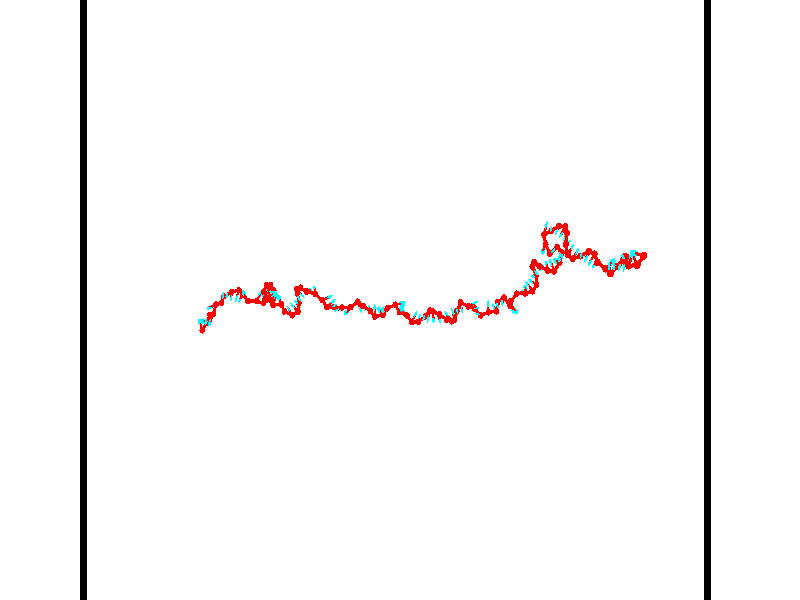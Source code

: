 // switches for output
#declare DRAW_BASES = 1; // possible values are 0, 1; only relevant for DNA ribbons
#declare DRAW_BASES_TYPE = 3; // possible values are 1, 2, 3; only relevant for DNA ribbons
#declare DRAW_FOG = 0; // set to 1 to enable fog

#include "colors.inc"

#include "transforms.inc"
background { rgb <1, 1, 1>}

#default {
   normal{
       ripples 0.25
       frequency 0.20
       turbulence 0.2
       lambda 5
   }
	finish {
		phong 0.1
		phong_size 40.
	}
}

// original window dimensions: 1024x640


// camera settings

camera {
	sky <-0, 1, 0>
	up <-0, 1, 0>
	right 1.6 * <0.99995, 0, 0.00999983>
	location <54.4867, 55, 106.329>
	look_at <55, 55, 55.0001>
	direction <0.513302, 0, -51.3289>
	angle 67.0682
}


# declare cpy_camera_pos = <54.4867, 55, 106.329>;
# if (DRAW_FOG = 1)
fog {
	fog_type 2
	up vnormalize(cpy_camera_pos)
	color rgbt<1,1,1,0.3>
	distance 1e-5
	fog_alt 3e-3
	fog_offset 88
}
# end


// LIGHTS

# declare lum = 6;
global_settings {
	ambient_light rgb lum * <0.05, 0.05, 0.05>
	max_trace_level 15
}# declare cpy_direct_light_amount = 0.25;
light_source
{	1000 * <-0.98995, -1, 1.00995>,
	rgb lum * cpy_direct_light_amount
	parallel
}

light_source
{	1000 * <0.98995, 1, -1.00995>,
	rgb lum * cpy_direct_light_amount
	parallel
}

// strand 0

// nucleotide -1

// particle -1
sphere {
	<36.497025, 52.627846, 49.503674> 0.250000
	pigment { color rgbt <1,0,0,0> }
	no_shadow
}
cylinder {
	<36.391338, 52.998657, 49.610115>,  <36.327927, 53.221146, 49.673981>, 0.100000
	pigment { color rgbt <1,0,0,0> }
	no_shadow
}
cylinder {
	<36.391338, 52.998657, 49.610115>,  <36.497025, 52.627846, 49.503674>, 0.100000
	pigment { color rgbt <1,0,0,0> }
	no_shadow
}

// particle -1
sphere {
	<36.391338, 52.998657, 49.610115> 0.100000
	pigment { color rgbt <1,0,0,0> }
	no_shadow
}
sphere {
	0, 1
	scale<0.080000,0.200000,0.300000>
	matrix <0.838003, 0.084081, 0.539149,
		0.477432, 0.365445, -0.799067,
		-0.264215, 0.927028, 0.266101,
		36.312073, 53.276764, 49.689945>
	pigment { color rgbt <0,1,1,0> }
	no_shadow
}
cylinder {
	<36.849625, 53.238445, 49.172115>,  <36.497025, 52.627846, 49.503674>, 0.130000
	pigment { color rgbt <1,0,0,0> }
	no_shadow
}

// nucleotide -1

// particle -1
sphere {
	<36.849625, 53.238445, 49.172115> 0.250000
	pigment { color rgbt <1,0,0,0> }
	no_shadow
}
cylinder {
	<36.726028, 53.314053, 49.544952>,  <36.651871, 53.359417, 49.768654>, 0.100000
	pigment { color rgbt <1,0,0,0> }
	no_shadow
}
cylinder {
	<36.726028, 53.314053, 49.544952>,  <36.849625, 53.238445, 49.172115>, 0.100000
	pigment { color rgbt <1,0,0,0> }
	no_shadow
}

// particle -1
sphere {
	<36.726028, 53.314053, 49.544952> 0.100000
	pigment { color rgbt <1,0,0,0> }
	no_shadow
}
sphere {
	0, 1
	scale<0.080000,0.200000,0.300000>
	matrix <0.924737, -0.169288, 0.340887,
		0.222226, 0.967271, -0.122481,
		-0.308995, 0.189017, 0.932092,
		36.633331, 53.370758, 49.824581>
	pigment { color rgbt <0,1,1,0> }
	no_shadow
}
cylinder {
	<37.206123, 53.836956, 49.482025>,  <36.849625, 53.238445, 49.172115>, 0.130000
	pigment { color rgbt <1,0,0,0> }
	no_shadow
}

// nucleotide -1

// particle -1
sphere {
	<37.206123, 53.836956, 49.482025> 0.250000
	pigment { color rgbt <1,0,0,0> }
	no_shadow
}
cylinder {
	<37.087364, 53.552589, 49.737038>,  <37.016109, 53.381969, 49.890045>, 0.100000
	pigment { color rgbt <1,0,0,0> }
	no_shadow
}
cylinder {
	<37.087364, 53.552589, 49.737038>,  <37.206123, 53.836956, 49.482025>, 0.100000
	pigment { color rgbt <1,0,0,0> }
	no_shadow
}

// particle -1
sphere {
	<37.087364, 53.552589, 49.737038> 0.100000
	pigment { color rgbt <1,0,0,0> }
	no_shadow
}
sphere {
	0, 1
	scale<0.080000,0.200000,0.300000>
	matrix <0.945262, -0.124135, 0.301780,
		-0.135400, 0.692235, 0.708856,
		-0.296896, -0.710916, 0.637536,
		36.998295, 53.339314, 49.928299>
	pigment { color rgbt <0,1,1,0> }
	no_shadow
}
cylinder {
	<37.696144, 53.905743, 50.027473>,  <37.206123, 53.836956, 49.482025>, 0.130000
	pigment { color rgbt <1,0,0,0> }
	no_shadow
}

// nucleotide -1

// particle -1
sphere {
	<37.696144, 53.905743, 50.027473> 0.250000
	pigment { color rgbt <1,0,0,0> }
	no_shadow
}
cylinder {
	<37.533497, 53.545368, 50.088120>,  <37.435909, 53.329144, 50.124508>, 0.100000
	pigment { color rgbt <1,0,0,0> }
	no_shadow
}
cylinder {
	<37.533497, 53.545368, 50.088120>,  <37.696144, 53.905743, 50.027473>, 0.100000
	pigment { color rgbt <1,0,0,0> }
	no_shadow
}

// particle -1
sphere {
	<37.533497, 53.545368, 50.088120> 0.100000
	pigment { color rgbt <1,0,0,0> }
	no_shadow
}
sphere {
	0, 1
	scale<0.080000,0.200000,0.300000>
	matrix <0.850007, -0.312233, 0.424262,
		-0.334892, 0.301384, 0.892757,
		-0.406614, -0.900932, 0.151614,
		37.411514, 53.275089, 50.133602>
	pigment { color rgbt <0,1,1,0> }
	no_shadow
}
cylinder {
	<37.984974, 54.641705, 50.200588>,  <37.696144, 53.905743, 50.027473>, 0.130000
	pigment { color rgbt <1,0,0,0> }
	no_shadow
}

// nucleotide -1

// particle -1
sphere {
	<37.984974, 54.641705, 50.200588> 0.250000
	pigment { color rgbt <1,0,0,0> }
	no_shadow
}
cylinder {
	<37.617256, 54.512882, 50.110100>,  <37.396626, 54.435589, 50.055805>, 0.100000
	pigment { color rgbt <1,0,0,0> }
	no_shadow
}
cylinder {
	<37.617256, 54.512882, 50.110100>,  <37.984974, 54.641705, 50.200588>, 0.100000
	pigment { color rgbt <1,0,0,0> }
	no_shadow
}

// particle -1
sphere {
	<37.617256, 54.512882, 50.110100> 0.100000
	pigment { color rgbt <1,0,0,0> }
	no_shadow
}
sphere {
	0, 1
	scale<0.080000,0.200000,0.300000>
	matrix <0.388101, -0.646350, -0.656969,
		0.065360, -0.691747, 0.719177,
		-0.919296, -0.322053, -0.226222,
		37.341469, 54.416267, 50.042233>
	pigment { color rgbt <0,1,1,0> }
	no_shadow
}
cylinder {
	<38.295147, 54.757717, 49.509789>,  <37.984974, 54.641705, 50.200588>, 0.130000
	pigment { color rgbt <1,0,0,0> }
	no_shadow
}

// nucleotide -1

// particle -1
sphere {
	<38.295147, 54.757717, 49.509789> 0.250000
	pigment { color rgbt <1,0,0,0> }
	no_shadow
}
cylinder {
	<38.427666, 55.098797, 49.671352>,  <38.507179, 55.303444, 49.768291>, 0.100000
	pigment { color rgbt <1,0,0,0> }
	no_shadow
}
cylinder {
	<38.427666, 55.098797, 49.671352>,  <38.295147, 54.757717, 49.509789>, 0.100000
	pigment { color rgbt <1,0,0,0> }
	no_shadow
}

// particle -1
sphere {
	<38.427666, 55.098797, 49.671352> 0.100000
	pigment { color rgbt <1,0,0,0> }
	no_shadow
}
sphere {
	0, 1
	scale<0.080000,0.200000,0.300000>
	matrix <0.799940, -0.026840, -0.599480,
		-0.500336, 0.521710, -0.691001,
		0.331301, 0.852701, 0.403908,
		38.527058, 55.354607, 49.792526>
	pigment { color rgbt <0,1,1,0> }
	no_shadow
}
cylinder {
	<38.393509, 55.296425, 49.009331>,  <38.295147, 54.757717, 49.509789>, 0.130000
	pigment { color rgbt <1,0,0,0> }
	no_shadow
}

// nucleotide -1

// particle -1
sphere {
	<38.393509, 55.296425, 49.009331> 0.250000
	pigment { color rgbt <1,0,0,0> }
	no_shadow
}
cylinder {
	<38.637241, 55.346035, 49.322594>,  <38.783482, 55.375801, 49.510551>, 0.100000
	pigment { color rgbt <1,0,0,0> }
	no_shadow
}
cylinder {
	<38.637241, 55.346035, 49.322594>,  <38.393509, 55.296425, 49.009331>, 0.100000
	pigment { color rgbt <1,0,0,0> }
	no_shadow
}

// particle -1
sphere {
	<38.637241, 55.346035, 49.322594> 0.100000
	pigment { color rgbt <1,0,0,0> }
	no_shadow
}
sphere {
	0, 1
	scale<0.080000,0.200000,0.300000>
	matrix <0.790789, -0.167334, -0.588771,
		0.058023, 0.978068, -0.200043,
		0.609332, 0.124029, 0.783155,
		38.820042, 55.383244, 49.557541>
	pigment { color rgbt <0,1,1,0> }
	no_shadow
}
cylinder {
	<39.070183, 55.643715, 48.798378>,  <38.393509, 55.296425, 49.009331>, 0.130000
	pigment { color rgbt <1,0,0,0> }
	no_shadow
}

// nucleotide -1

// particle -1
sphere {
	<39.070183, 55.643715, 48.798378> 0.250000
	pigment { color rgbt <1,0,0,0> }
	no_shadow
}
cylinder {
	<39.117519, 55.376354, 49.092110>,  <39.145924, 55.215939, 49.268349>, 0.100000
	pigment { color rgbt <1,0,0,0> }
	no_shadow
}
cylinder {
	<39.117519, 55.376354, 49.092110>,  <39.070183, 55.643715, 48.798378>, 0.100000
	pigment { color rgbt <1,0,0,0> }
	no_shadow
}

// particle -1
sphere {
	<39.117519, 55.376354, 49.092110> 0.100000
	pigment { color rgbt <1,0,0,0> }
	no_shadow
}
sphere {
	0, 1
	scale<0.080000,0.200000,0.300000>
	matrix <0.885774, -0.263167, -0.382292,
		0.448775, 0.695691, 0.560906,
		0.118345, -0.668399, 0.734328,
		39.153023, 55.175835, 49.312408>
	pigment { color rgbt <0,1,1,0> }
	no_shadow
}
cylinder {
	<39.803150, 55.779884, 49.032459>,  <39.070183, 55.643715, 48.798378>, 0.130000
	pigment { color rgbt <1,0,0,0> }
	no_shadow
}

// nucleotide -1

// particle -1
sphere {
	<39.803150, 55.779884, 49.032459> 0.250000
	pigment { color rgbt <1,0,0,0> }
	no_shadow
}
cylinder {
	<39.679825, 55.405258, 49.099133>,  <39.605831, 55.180481, 49.139137>, 0.100000
	pigment { color rgbt <1,0,0,0> }
	no_shadow
}
cylinder {
	<39.679825, 55.405258, 49.099133>,  <39.803150, 55.779884, 49.032459>, 0.100000
	pigment { color rgbt <1,0,0,0> }
	no_shadow
}

// particle -1
sphere {
	<39.679825, 55.405258, 49.099133> 0.100000
	pigment { color rgbt <1,0,0,0> }
	no_shadow
}
sphere {
	0, 1
	scale<0.080000,0.200000,0.300000>
	matrix <0.817156, -0.350449, -0.457648,
		0.487034, -0.004889, 0.873370,
		-0.308309, -0.936569, 0.166686,
		39.587334, 55.124287, 49.149139>
	pigment { color rgbt <0,1,1,0> }
	no_shadow
}
cylinder {
	<40.277161, 55.432846, 49.374851>,  <39.803150, 55.779884, 49.032459>, 0.130000
	pigment { color rgbt <1,0,0,0> }
	no_shadow
}

// nucleotide -1

// particle -1
sphere {
	<40.277161, 55.432846, 49.374851> 0.250000
	pigment { color rgbt <1,0,0,0> }
	no_shadow
}
cylinder {
	<40.046318, 55.199177, 49.146576>,  <39.907814, 55.058975, 49.009609>, 0.100000
	pigment { color rgbt <1,0,0,0> }
	no_shadow
}
cylinder {
	<40.046318, 55.199177, 49.146576>,  <40.277161, 55.432846, 49.374851>, 0.100000
	pigment { color rgbt <1,0,0,0> }
	no_shadow
}

// particle -1
sphere {
	<40.046318, 55.199177, 49.146576> 0.100000
	pigment { color rgbt <1,0,0,0> }
	no_shadow
}
sphere {
	0, 1
	scale<0.080000,0.200000,0.300000>
	matrix <0.803103, -0.279117, -0.526421,
		0.148230, -0.762126, 0.630231,
		-0.577108, -0.584172, -0.570692,
		39.873184, 55.023926, 48.975368>
	pigment { color rgbt <0,1,1,0> }
	no_shadow
}
cylinder {
	<40.799343, 54.923706, 49.620823>,  <40.277161, 55.432846, 49.374851>, 0.130000
	pigment { color rgbt <1,0,0,0> }
	no_shadow
}

// nucleotide -1

// particle -1
sphere {
	<40.799343, 54.923706, 49.620823> 0.250000
	pigment { color rgbt <1,0,0,0> }
	no_shadow
}
cylinder {
	<40.622395, 55.257446, 49.752380>,  <40.516224, 55.457691, 49.831314>, 0.100000
	pigment { color rgbt <1,0,0,0> }
	no_shadow
}
cylinder {
	<40.622395, 55.257446, 49.752380>,  <40.799343, 54.923706, 49.620823>, 0.100000
	pigment { color rgbt <1,0,0,0> }
	no_shadow
}

// particle -1
sphere {
	<40.622395, 55.257446, 49.752380> 0.100000
	pigment { color rgbt <1,0,0,0> }
	no_shadow
}
sphere {
	0, 1
	scale<0.080000,0.200000,0.300000>
	matrix <-0.038021, -0.383845, 0.922614,
		0.896026, 0.395632, 0.201524,
		-0.442370, 0.834349, 0.328893,
		40.489685, 55.507751, 49.851048>
	pigment { color rgbt <0,1,1,0> }
	no_shadow
}
cylinder {
	<41.573639, 54.902588, 49.380379>,  <40.799343, 54.923706, 49.620823>, 0.130000
	pigment { color rgbt <1,0,0,0> }
	no_shadow
}

// nucleotide -1

// particle -1
sphere {
	<41.573639, 54.902588, 49.380379> 0.250000
	pigment { color rgbt <1,0,0,0> }
	no_shadow
}
cylinder {
	<41.735458, 55.233971, 49.225460>,  <41.832550, 55.432800, 49.132507>, 0.100000
	pigment { color rgbt <1,0,0,0> }
	no_shadow
}
cylinder {
	<41.735458, 55.233971, 49.225460>,  <41.573639, 54.902588, 49.380379>, 0.100000
	pigment { color rgbt <1,0,0,0> }
	no_shadow
}

// particle -1
sphere {
	<41.735458, 55.233971, 49.225460> 0.100000
	pigment { color rgbt <1,0,0,0> }
	no_shadow
}
sphere {
	0, 1
	scale<0.080000,0.200000,0.300000>
	matrix <0.773169, -0.083661, 0.628657,
		0.488414, -0.553768, -0.674383,
		0.404549, 0.828458, -0.387295,
		41.856823, 55.482510, 49.109272>
	pigment { color rgbt <0,1,1,0> }
	no_shadow
}
cylinder {
	<42.184620, 54.752769, 49.313782>,  <41.573639, 54.902588, 49.380379>, 0.130000
	pigment { color rgbt <1,0,0,0> }
	no_shadow
}

// nucleotide -1

// particle -1
sphere {
	<42.184620, 54.752769, 49.313782> 0.250000
	pigment { color rgbt <1,0,0,0> }
	no_shadow
}
cylinder {
	<42.188625, 55.150417, 49.356911>,  <42.191029, 55.389008, 49.382786>, 0.100000
	pigment { color rgbt <1,0,0,0> }
	no_shadow
}
cylinder {
	<42.188625, 55.150417, 49.356911>,  <42.184620, 54.752769, 49.313782>, 0.100000
	pigment { color rgbt <1,0,0,0> }
	no_shadow
}

// particle -1
sphere {
	<42.188625, 55.150417, 49.356911> 0.100000
	pigment { color rgbt <1,0,0,0> }
	no_shadow
}
sphere {
	0, 1
	scale<0.080000,0.200000,0.300000>
	matrix <0.611089, -0.091431, 0.786264,
		0.791499, 0.058016, -0.608411,
		0.010012, 0.994120, 0.107821,
		42.191628, 55.448654, 49.389256>
	pigment { color rgbt <0,1,1,0> }
	no_shadow
}
cylinder {
	<42.937996, 55.074371, 49.365726>,  <42.184620, 54.752769, 49.313782>, 0.130000
	pigment { color rgbt <1,0,0,0> }
	no_shadow
}

// nucleotide -1

// particle -1
sphere {
	<42.937996, 55.074371, 49.365726> 0.250000
	pigment { color rgbt <1,0,0,0> }
	no_shadow
}
cylinder {
	<42.652744, 55.294773, 49.539093>,  <42.481594, 55.427013, 49.643112>, 0.100000
	pigment { color rgbt <1,0,0,0> }
	no_shadow
}
cylinder {
	<42.652744, 55.294773, 49.539093>,  <42.937996, 55.074371, 49.365726>, 0.100000
	pigment { color rgbt <1,0,0,0> }
	no_shadow
}

// particle -1
sphere {
	<42.652744, 55.294773, 49.539093> 0.100000
	pigment { color rgbt <1,0,0,0> }
	no_shadow
}
sphere {
	0, 1
	scale<0.080000,0.200000,0.300000>
	matrix <0.514459, -0.008651, 0.857471,
		0.476217, 0.834460, -0.277298,
		-0.713127, 0.551001, 0.433415,
		42.438805, 55.460072, 49.669117>
	pigment { color rgbt <0,1,1,0> }
	no_shadow
}
cylinder {
	<43.236778, 55.754532, 49.677502>,  <42.937996, 55.074371, 49.365726>, 0.130000
	pigment { color rgbt <1,0,0,0> }
	no_shadow
}

// nucleotide -1

// particle -1
sphere {
	<43.236778, 55.754532, 49.677502> 0.250000
	pigment { color rgbt <1,0,0,0> }
	no_shadow
}
cylinder {
	<42.920235, 55.594921, 49.862774>,  <42.730309, 55.499153, 49.973938>, 0.100000
	pigment { color rgbt <1,0,0,0> }
	no_shadow
}
cylinder {
	<42.920235, 55.594921, 49.862774>,  <43.236778, 55.754532, 49.677502>, 0.100000
	pigment { color rgbt <1,0,0,0> }
	no_shadow
}

// particle -1
sphere {
	<42.920235, 55.594921, 49.862774> 0.100000
	pigment { color rgbt <1,0,0,0> }
	no_shadow
}
sphere {
	0, 1
	scale<0.080000,0.200000,0.300000>
	matrix <0.511296, -0.016623, 0.859244,
		-0.335162, 0.916788, 0.217176,
		-0.791355, -0.399027, 0.463179,
		42.682827, 55.475212, 50.001728>
	pigment { color rgbt <0,1,1,0> }
	no_shadow
}
cylinder {
	<43.052654, 56.169682, 50.241840>,  <43.236778, 55.754532, 49.677502>, 0.130000
	pigment { color rgbt <1,0,0,0> }
	no_shadow
}

// nucleotide -1

// particle -1
sphere {
	<43.052654, 56.169682, 50.241840> 0.250000
	pigment { color rgbt <1,0,0,0> }
	no_shadow
}
cylinder {
	<42.981846, 55.785606, 50.328278>,  <42.939362, 55.555161, 50.380138>, 0.100000
	pigment { color rgbt <1,0,0,0> }
	no_shadow
}
cylinder {
	<42.981846, 55.785606, 50.328278>,  <43.052654, 56.169682, 50.241840>, 0.100000
	pigment { color rgbt <1,0,0,0> }
	no_shadow
}

// particle -1
sphere {
	<42.981846, 55.785606, 50.328278> 0.100000
	pigment { color rgbt <1,0,0,0> }
	no_shadow
}
sphere {
	0, 1
	scale<0.080000,0.200000,0.300000>
	matrix <0.442991, 0.118329, 0.888683,
		-0.878876, 0.253039, 0.404410,
		-0.177019, -0.960192, 0.216090,
		42.928741, 55.497547, 50.393105>
	pigment { color rgbt <0,1,1,0> }
	no_shadow
}
cylinder {
	<42.782780, 56.125919, 50.864380>,  <43.052654, 56.169682, 50.241840>, 0.130000
	pigment { color rgbt <1,0,0,0> }
	no_shadow
}

// nucleotide -1

// particle -1
sphere {
	<42.782780, 56.125919, 50.864380> 0.250000
	pigment { color rgbt <1,0,0,0> }
	no_shadow
}
cylinder {
	<42.961140, 55.772991, 50.804134>,  <43.068153, 55.561234, 50.767986>, 0.100000
	pigment { color rgbt <1,0,0,0> }
	no_shadow
}
cylinder {
	<42.961140, 55.772991, 50.804134>,  <42.782780, 56.125919, 50.864380>, 0.100000
	pigment { color rgbt <1,0,0,0> }
	no_shadow
}

// particle -1
sphere {
	<42.961140, 55.772991, 50.804134> 0.100000
	pigment { color rgbt <1,0,0,0> }
	no_shadow
}
sphere {
	0, 1
	scale<0.080000,0.200000,0.300000>
	matrix <0.528197, 0.123527, 0.840089,
		-0.722623, -0.454147, 0.521120,
		0.445896, -0.882322, -0.150615,
		43.094910, 55.508293, 50.758949>
	pigment { color rgbt <0,1,1,0> }
	no_shadow
}
cylinder {
	<42.678104, 55.607414, 51.473278>,  <42.782780, 56.125919, 50.864380>, 0.130000
	pigment { color rgbt <1,0,0,0> }
	no_shadow
}

// nucleotide -1

// particle -1
sphere {
	<42.678104, 55.607414, 51.473278> 0.250000
	pigment { color rgbt <1,0,0,0> }
	no_shadow
}
cylinder {
	<43.034847, 55.521515, 51.314041>,  <43.248894, 55.469975, 51.218498>, 0.100000
	pigment { color rgbt <1,0,0,0> }
	no_shadow
}
cylinder {
	<43.034847, 55.521515, 51.314041>,  <42.678104, 55.607414, 51.473278>, 0.100000
	pigment { color rgbt <1,0,0,0> }
	no_shadow
}

// particle -1
sphere {
	<43.034847, 55.521515, 51.314041> 0.100000
	pigment { color rgbt <1,0,0,0> }
	no_shadow
}
sphere {
	0, 1
	scale<0.080000,0.200000,0.300000>
	matrix <0.403555, -0.019751, 0.914742,
		-0.204301, -0.976470, 0.069048,
		0.891854, -0.214747, -0.398094,
		43.302402, 55.457092, 51.194614>
	pigment { color rgbt <0,1,1,0> }
	no_shadow
}
cylinder {
	<43.013466, 55.167854, 51.953636>,  <42.678104, 55.607414, 51.473278>, 0.130000
	pigment { color rgbt <1,0,0,0> }
	no_shadow
}

// nucleotide -1

// particle -1
sphere {
	<43.013466, 55.167854, 51.953636> 0.250000
	pigment { color rgbt <1,0,0,0> }
	no_shadow
}
cylinder {
	<43.315807, 55.340702, 51.756878>,  <43.497211, 55.444408, 51.638824>, 0.100000
	pigment { color rgbt <1,0,0,0> }
	no_shadow
}
cylinder {
	<43.315807, 55.340702, 51.756878>,  <43.013466, 55.167854, 51.953636>, 0.100000
	pigment { color rgbt <1,0,0,0> }
	no_shadow
}

// particle -1
sphere {
	<43.315807, 55.340702, 51.756878> 0.100000
	pigment { color rgbt <1,0,0,0> }
	no_shadow
}
sphere {
	0, 1
	scale<0.080000,0.200000,0.300000>
	matrix <0.563465, -0.046689, 0.824819,
		0.333452, -0.900608, -0.278773,
		0.755855, 0.432117, -0.491893,
		43.542564, 55.470337, 51.609310>
	pigment { color rgbt <0,1,1,0> }
	no_shadow
}
cylinder {
	<43.598152, 54.639202, 51.858124>,  <43.013466, 55.167854, 51.953636>, 0.130000
	pigment { color rgbt <1,0,0,0> }
	no_shadow
}

// nucleotide -1

// particle -1
sphere {
	<43.598152, 54.639202, 51.858124> 0.250000
	pigment { color rgbt <1,0,0,0> }
	no_shadow
}
cylinder {
	<43.743595, 55.008213, 51.909859>,  <43.830860, 55.229618, 51.940899>, 0.100000
	pigment { color rgbt <1,0,0,0> }
	no_shadow
}
cylinder {
	<43.743595, 55.008213, 51.909859>,  <43.598152, 54.639202, 51.858124>, 0.100000
	pigment { color rgbt <1,0,0,0> }
	no_shadow
}

// particle -1
sphere {
	<43.743595, 55.008213, 51.909859> 0.100000
	pigment { color rgbt <1,0,0,0> }
	no_shadow
}
sphere {
	0, 1
	scale<0.080000,0.200000,0.300000>
	matrix <0.664161, -0.354085, 0.658418,
		0.653205, -0.153509, -0.741457,
		0.363612, 0.922529, 0.129335,
		43.852680, 55.284973, 51.948658>
	pigment { color rgbt <0,1,1,0> }
	no_shadow
}
cylinder {
	<44.308563, 54.663006, 51.612198>,  <43.598152, 54.639202, 51.858124>, 0.130000
	pigment { color rgbt <1,0,0,0> }
	no_shadow
}

// nucleotide -1

// particle -1
sphere {
	<44.308563, 54.663006, 51.612198> 0.250000
	pigment { color rgbt <1,0,0,0> }
	no_shadow
}
cylinder {
	<44.248898, 54.930927, 51.903160>,  <44.213097, 55.091679, 52.077736>, 0.100000
	pigment { color rgbt <1,0,0,0> }
	no_shadow
}
cylinder {
	<44.248898, 54.930927, 51.903160>,  <44.308563, 54.663006, 51.612198>, 0.100000
	pigment { color rgbt <1,0,0,0> }
	no_shadow
}

// particle -1
sphere {
	<44.248898, 54.930927, 51.903160> 0.100000
	pigment { color rgbt <1,0,0,0> }
	no_shadow
}
sphere {
	0, 1
	scale<0.080000,0.200000,0.300000>
	matrix <0.719959, -0.430682, 0.544217,
		0.677797, 0.604876, -0.417990,
		-0.149163, 0.669804, 0.727401,
		44.204147, 55.131870, 52.121380>
	pigment { color rgbt <0,1,1,0> }
	no_shadow
}
cylinder {
	<44.636230, 54.152458, 51.991653>,  <44.308563, 54.663006, 51.612198>, 0.130000
	pigment { color rgbt <1,0,0,0> }
	no_shadow
}

// nucleotide -1

// particle -1
sphere {
	<44.636230, 54.152458, 51.991653> 0.250000
	pigment { color rgbt <1,0,0,0> }
	no_shadow
}
cylinder {
	<44.562668, 54.232430, 51.606693>,  <44.518528, 54.280411, 51.375717>, 0.100000
	pigment { color rgbt <1,0,0,0> }
	no_shadow
}
cylinder {
	<44.562668, 54.232430, 51.606693>,  <44.636230, 54.152458, 51.991653>, 0.100000
	pigment { color rgbt <1,0,0,0> }
	no_shadow
}

// particle -1
sphere {
	<44.562668, 54.232430, 51.606693> 0.100000
	pigment { color rgbt <1,0,0,0> }
	no_shadow
}
sphere {
	0, 1
	scale<0.080000,0.200000,0.300000>
	matrix <0.782423, 0.622420, -0.020219,
		0.594973, -0.756719, -0.270894,
		-0.183910, 0.199924, -0.962397,
		44.507496, 54.292408, 51.317974>
	pigment { color rgbt <0,1,1,0> }
	no_shadow
}
cylinder {
	<45.282963, 53.850895, 51.686943>,  <44.636230, 54.152458, 51.991653>, 0.130000
	pigment { color rgbt <1,0,0,0> }
	no_shadow
}

// nucleotide -1

// particle -1
sphere {
	<45.282963, 53.850895, 51.686943> 0.250000
	pigment { color rgbt <1,0,0,0> }
	no_shadow
}
cylinder {
	<45.073437, 54.122517, 51.481224>,  <44.947720, 54.285488, 51.357792>, 0.100000
	pigment { color rgbt <1,0,0,0> }
	no_shadow
}
cylinder {
	<45.073437, 54.122517, 51.481224>,  <45.282963, 53.850895, 51.686943>, 0.100000
	pigment { color rgbt <1,0,0,0> }
	no_shadow
}

// particle -1
sphere {
	<45.073437, 54.122517, 51.481224> 0.100000
	pigment { color rgbt <1,0,0,0> }
	no_shadow
}
sphere {
	0, 1
	scale<0.080000,0.200000,0.300000>
	matrix <0.783542, 0.620954, 0.021840,
		0.334187, -0.391535, -0.857333,
		-0.523814, 0.679055, -0.514299,
		44.916294, 54.326233, 51.326935>
	pigment { color rgbt <0,1,1,0> }
	no_shadow
}
cylinder {
	<45.726234, 54.105846, 51.134693>,  <45.282963, 53.850895, 51.686943>, 0.130000
	pigment { color rgbt <1,0,0,0> }
	no_shadow
}

// nucleotide -1

// particle -1
sphere {
	<45.726234, 54.105846, 51.134693> 0.250000
	pigment { color rgbt <1,0,0,0> }
	no_shadow
}
cylinder {
	<45.453915, 54.385056, 51.223484>,  <45.290524, 54.552582, 51.276760>, 0.100000
	pigment { color rgbt <1,0,0,0> }
	no_shadow
}
cylinder {
	<45.453915, 54.385056, 51.223484>,  <45.726234, 54.105846, 51.134693>, 0.100000
	pigment { color rgbt <1,0,0,0> }
	no_shadow
}

// particle -1
sphere {
	<45.453915, 54.385056, 51.223484> 0.100000
	pigment { color rgbt <1,0,0,0> }
	no_shadow
}
sphere {
	0, 1
	scale<0.080000,0.200000,0.300000>
	matrix <0.719554, 0.694004, 0.024512,
		-0.136945, 0.176414, -0.974743,
		-0.680800, 0.698023, 0.221979,
		45.249676, 54.594463, 51.290077>
	pigment { color rgbt <0,1,1,0> }
	no_shadow
}
cylinder {
	<45.722862, 54.771240, 50.597839>,  <45.726234, 54.105846, 51.134693>, 0.130000
	pigment { color rgbt <1,0,0,0> }
	no_shadow
}

// nucleotide -1

// particle -1
sphere {
	<45.722862, 54.771240, 50.597839> 0.250000
	pigment { color rgbt <1,0,0,0> }
	no_shadow
}
cylinder {
	<45.618675, 54.832039, 50.979218>,  <45.556164, 54.868519, 51.208042>, 0.100000
	pigment { color rgbt <1,0,0,0> }
	no_shadow
}
cylinder {
	<45.618675, 54.832039, 50.979218>,  <45.722862, 54.771240, 50.597839>, 0.100000
	pigment { color rgbt <1,0,0,0> }
	no_shadow
}

// particle -1
sphere {
	<45.618675, 54.832039, 50.979218> 0.100000
	pigment { color rgbt <1,0,0,0> }
	no_shadow
}
sphere {
	0, 1
	scale<0.080000,0.200000,0.300000>
	matrix <0.728974, 0.678467, 0.090992,
		-0.633050, 0.718735, -0.287520,
		-0.260472, 0.151992, 0.953443,
		45.540535, 54.877636, 51.265251>
	pigment { color rgbt <0,1,1,0> }
	no_shadow
}
cylinder {
	<45.630203, 55.522263, 50.928238>,  <45.722862, 54.771240, 50.597839>, 0.130000
	pigment { color rgbt <1,0,0,0> }
	no_shadow
}

// nucleotide -1

// particle -1
sphere {
	<45.630203, 55.522263, 50.928238> 0.250000
	pigment { color rgbt <1,0,0,0> }
	no_shadow
}
cylinder {
	<45.765129, 55.282894, 51.218925>,  <45.846085, 55.139275, 51.393337>, 0.100000
	pigment { color rgbt <1,0,0,0> }
	no_shadow
}
cylinder {
	<45.765129, 55.282894, 51.218925>,  <45.630203, 55.522263, 50.928238>, 0.100000
	pigment { color rgbt <1,0,0,0> }
	no_shadow
}

// particle -1
sphere {
	<45.765129, 55.282894, 51.218925> 0.100000
	pigment { color rgbt <1,0,0,0> }
	no_shadow
}
sphere {
	0, 1
	scale<0.080000,0.200000,0.300000>
	matrix <0.759782, 0.628848, 0.165171,
		-0.555835, 0.496431, 0.666786,
		0.337311, -0.598419, 0.726716,
		45.866322, 55.103367, 51.436939>
	pigment { color rgbt <0,1,1,0> }
	no_shadow
}
cylinder {
	<45.682545, 55.841324, 51.651157>,  <45.630203, 55.522263, 50.928238>, 0.130000
	pigment { color rgbt <1,0,0,0> }
	no_shadow
}

// nucleotide -1

// particle -1
sphere {
	<45.682545, 55.841324, 51.651157> 0.250000
	pigment { color rgbt <1,0,0,0> }
	no_shadow
}
cylinder {
	<45.957947, 55.561958, 51.572998>,  <46.123188, 55.394341, 51.526104>, 0.100000
	pigment { color rgbt <1,0,0,0> }
	no_shadow
}
cylinder {
	<45.957947, 55.561958, 51.572998>,  <45.682545, 55.841324, 51.651157>, 0.100000
	pigment { color rgbt <1,0,0,0> }
	no_shadow
}

// particle -1
sphere {
	<45.957947, 55.561958, 51.572998> 0.100000
	pigment { color rgbt <1,0,0,0> }
	no_shadow
}
sphere {
	0, 1
	scale<0.080000,0.200000,0.300000>
	matrix <0.722554, 0.637471, 0.267482,
		-0.062251, -0.325349, 0.943543,
		0.688506, -0.698412, -0.195399,
		46.164497, 55.352436, 51.514378>
	pigment { color rgbt <0,1,1,0> }
	no_shadow
}
cylinder {
	<46.119175, 55.911900, 52.148861>,  <45.682545, 55.841324, 51.651157>, 0.130000
	pigment { color rgbt <1,0,0,0> }
	no_shadow
}

// nucleotide -1

// particle -1
sphere {
	<46.119175, 55.911900, 52.148861> 0.250000
	pigment { color rgbt <1,0,0,0> }
	no_shadow
}
cylinder {
	<46.357201, 55.716980, 51.893223>,  <46.500015, 55.600029, 51.739841>, 0.100000
	pigment { color rgbt <1,0,0,0> }
	no_shadow
}
cylinder {
	<46.357201, 55.716980, 51.893223>,  <46.119175, 55.911900, 52.148861>, 0.100000
	pigment { color rgbt <1,0,0,0> }
	no_shadow
}

// particle -1
sphere {
	<46.357201, 55.716980, 51.893223> 0.100000
	pigment { color rgbt <1,0,0,0> }
	no_shadow
}
sphere {
	0, 1
	scale<0.080000,0.200000,0.300000>
	matrix <0.762236, 0.594260, 0.256613,
		0.254741, -0.639842, 0.725058,
		0.595065, -0.487295, -0.639094,
		46.535721, 55.570793, 51.701496>
	pigment { color rgbt <0,1,1,0> }
	no_shadow
}
cylinder {
	<46.702938, 55.640682, 52.537609>,  <46.119175, 55.911900, 52.148861>, 0.130000
	pigment { color rgbt <1,0,0,0> }
	no_shadow
}

// nucleotide -1

// particle -1
sphere {
	<46.702938, 55.640682, 52.537609> 0.250000
	pigment { color rgbt <1,0,0,0> }
	no_shadow
}
cylinder {
	<46.840664, 55.696980, 52.166313>,  <46.923302, 55.730759, 51.943535>, 0.100000
	pigment { color rgbt <1,0,0,0> }
	no_shadow
}
cylinder {
	<46.840664, 55.696980, 52.166313>,  <46.702938, 55.640682, 52.537609>, 0.100000
	pigment { color rgbt <1,0,0,0> }
	no_shadow
}

// particle -1
sphere {
	<46.840664, 55.696980, 52.166313> 0.100000
	pigment { color rgbt <1,0,0,0> }
	no_shadow
}
sphere {
	0, 1
	scale<0.080000,0.200000,0.300000>
	matrix <0.810567, 0.454324, 0.369554,
		0.473736, -0.879648, 0.042351,
		0.344319, 0.140742, -0.928243,
		46.943958, 55.739201, 51.887840>
	pigment { color rgbt <0,1,1,0> }
	no_shadow
}
cylinder {
	<47.472351, 55.436161, 52.485554>,  <46.702938, 55.640682, 52.537609>, 0.130000
	pigment { color rgbt <1,0,0,0> }
	no_shadow
}

// nucleotide -1

// particle -1
sphere {
	<47.472351, 55.436161, 52.485554> 0.250000
	pigment { color rgbt <1,0,0,0> }
	no_shadow
}
cylinder {
	<47.399899, 55.681343, 52.177925>,  <47.356426, 55.828453, 51.993347>, 0.100000
	pigment { color rgbt <1,0,0,0> }
	no_shadow
}
cylinder {
	<47.399899, 55.681343, 52.177925>,  <47.472351, 55.436161, 52.485554>, 0.100000
	pigment { color rgbt <1,0,0,0> }
	no_shadow
}

// particle -1
sphere {
	<47.399899, 55.681343, 52.177925> 0.100000
	pigment { color rgbt <1,0,0,0> }
	no_shadow
}
sphere {
	0, 1
	scale<0.080000,0.200000,0.300000>
	matrix <0.853409, 0.486606, 0.186835,
		0.488758, -0.622492, -0.611245,
		-0.181132, 0.612959, -0.769073,
		47.345558, 55.865231, 51.947205>
	pigment { color rgbt <0,1,1,0> }
	no_shadow
}
cylinder {
	<48.046993, 54.987907, 52.136608>,  <47.472351, 55.436161, 52.485554>, 0.130000
	pigment { color rgbt <1,0,0,0> }
	no_shadow
}

// nucleotide -1

// particle -1
sphere {
	<48.046993, 54.987907, 52.136608> 0.250000
	pigment { color rgbt <1,0,0,0> }
	no_shadow
}
cylinder {
	<48.413692, 55.123276, 52.051712>,  <48.633713, 55.204494, 52.000774>, 0.100000
	pigment { color rgbt <1,0,0,0> }
	no_shadow
}
cylinder {
	<48.413692, 55.123276, 52.051712>,  <48.046993, 54.987907, 52.136608>, 0.100000
	pigment { color rgbt <1,0,0,0> }
	no_shadow
}

// particle -1
sphere {
	<48.413692, 55.123276, 52.051712> 0.100000
	pigment { color rgbt <1,0,0,0> }
	no_shadow
}
sphere {
	0, 1
	scale<0.080000,0.200000,0.300000>
	matrix <0.397565, -0.824724, 0.402208,
		-0.038924, -0.453102, -0.890608,
		0.916748, 0.338419, -0.212240,
		48.688717, 55.224800, 51.988041>
	pigment { color rgbt <0,1,1,0> }
	no_shadow
}
cylinder {
	<48.474827, 54.472057, 52.181549>,  <48.046993, 54.987907, 52.136608>, 0.130000
	pigment { color rgbt <1,0,0,0> }
	no_shadow
}

// nucleotide -1

// particle -1
sphere {
	<48.474827, 54.472057, 52.181549> 0.250000
	pigment { color rgbt <1,0,0,0> }
	no_shadow
}
cylinder {
	<48.786461, 54.712868, 52.251514>,  <48.973442, 54.857353, 52.293495>, 0.100000
	pigment { color rgbt <1,0,0,0> }
	no_shadow
}
cylinder {
	<48.786461, 54.712868, 52.251514>,  <48.474827, 54.472057, 52.181549>, 0.100000
	pigment { color rgbt <1,0,0,0> }
	no_shadow
}

// particle -1
sphere {
	<48.786461, 54.712868, 52.251514> 0.100000
	pigment { color rgbt <1,0,0,0> }
	no_shadow
}
sphere {
	0, 1
	scale<0.080000,0.200000,0.300000>
	matrix <0.532578, -0.782759, 0.321947,
		0.330735, -0.157668, -0.930460,
		0.779086, 0.602021, 0.174915,
		49.020187, 54.893475, 52.303989>
	pigment { color rgbt <0,1,1,0> }
	no_shadow
}
cylinder {
	<49.079086, 54.474064, 51.724087>,  <48.474827, 54.472057, 52.181549>, 0.130000
	pigment { color rgbt <1,0,0,0> }
	no_shadow
}

// nucleotide -1

// particle -1
sphere {
	<49.079086, 54.474064, 51.724087> 0.250000
	pigment { color rgbt <1,0,0,0> }
	no_shadow
}
cylinder {
	<49.131893, 54.542961, 52.114555>,  <49.163578, 54.584301, 52.348835>, 0.100000
	pigment { color rgbt <1,0,0,0> }
	no_shadow
}
cylinder {
	<49.131893, 54.542961, 52.114555>,  <49.079086, 54.474064, 51.724087>, 0.100000
	pigment { color rgbt <1,0,0,0> }
	no_shadow
}

// particle -1
sphere {
	<49.131893, 54.542961, 52.114555> 0.100000
	pigment { color rgbt <1,0,0,0> }
	no_shadow
}
sphere {
	0, 1
	scale<0.080000,0.200000,0.300000>
	matrix <0.405603, -0.907957, 0.105359,
		0.904466, 0.382028, -0.189725,
		0.132012, 0.172247, 0.976168,
		49.171497, 54.594635, 52.407406>
	pigment { color rgbt <0,1,1,0> }
	no_shadow
}
cylinder {
	<49.797932, 54.432537, 51.910698>,  <49.079086, 54.474064, 51.724087>, 0.130000
	pigment { color rgbt <1,0,0,0> }
	no_shadow
}

// nucleotide -1

// particle -1
sphere {
	<49.797932, 54.432537, 51.910698> 0.250000
	pigment { color rgbt <1,0,0,0> }
	no_shadow
}
cylinder {
	<49.552204, 54.324059, 52.207092>,  <49.404766, 54.258972, 52.384930>, 0.100000
	pigment { color rgbt <1,0,0,0> }
	no_shadow
}
cylinder {
	<49.552204, 54.324059, 52.207092>,  <49.797932, 54.432537, 51.910698>, 0.100000
	pigment { color rgbt <1,0,0,0> }
	no_shadow
}

// particle -1
sphere {
	<49.552204, 54.324059, 52.207092> 0.100000
	pigment { color rgbt <1,0,0,0> }
	no_shadow
}
sphere {
	0, 1
	scale<0.080000,0.200000,0.300000>
	matrix <0.420524, -0.907129, 0.016640,
		0.667659, 0.321826, 0.671311,
		-0.614321, -0.271193, 0.740988,
		49.367908, 54.242702, 52.429390>
	pigment { color rgbt <0,1,1,0> }
	no_shadow
}
cylinder {
	<50.606930, 54.467953, 51.821701>,  <49.797932, 54.432537, 51.910698>, 0.130000
	pigment { color rgbt <1,0,0,0> }
	no_shadow
}

// nucleotide -1

// particle -1
sphere {
	<50.606930, 54.467953, 51.821701> 0.250000
	pigment { color rgbt <1,0,0,0> }
	no_shadow
}
cylinder {
	<50.354073, 54.242744, 51.608757>,  <50.202358, 54.107620, 51.480991>, 0.100000
	pigment { color rgbt <1,0,0,0> }
	no_shadow
}
cylinder {
	<50.354073, 54.242744, 51.608757>,  <50.606930, 54.467953, 51.821701>, 0.100000
	pigment { color rgbt <1,0,0,0> }
	no_shadow
}

// particle -1
sphere {
	<50.354073, 54.242744, 51.608757> 0.100000
	pigment { color rgbt <1,0,0,0> }
	no_shadow
}
sphere {
	0, 1
	scale<0.080000,0.200000,0.300000>
	matrix <0.037144, -0.708277, 0.704956,
		-0.773964, 0.425856, 0.468643,
		-0.632139, -0.563018, -0.532363,
		50.164433, 54.073837, 51.449047>
	pigment { color rgbt <0,1,1,0> }
	no_shadow
}
cylinder {
	<51.201553, 54.866692, 51.532005>,  <50.606930, 54.467953, 51.821701>, 0.130000
	pigment { color rgbt <1,0,0,0> }
	no_shadow
}

// nucleotide -1

// particle -1
sphere {
	<51.201553, 54.866692, 51.532005> 0.250000
	pigment { color rgbt <1,0,0,0> }
	no_shadow
}
cylinder {
	<51.341305, 54.512993, 51.408043>,  <51.425156, 54.300774, 51.333664>, 0.100000
	pigment { color rgbt <1,0,0,0> }
	no_shadow
}
cylinder {
	<51.341305, 54.512993, 51.408043>,  <51.201553, 54.866692, 51.532005>, 0.100000
	pigment { color rgbt <1,0,0,0> }
	no_shadow
}

// particle -1
sphere {
	<51.341305, 54.512993, 51.408043> 0.100000
	pigment { color rgbt <1,0,0,0> }
	no_shadow
}
sphere {
	0, 1
	scale<0.080000,0.200000,0.300000>
	matrix <0.936380, 0.341364, 0.081632,
		0.033608, -0.318709, 0.947257,
		0.349377, -0.884248, -0.309905,
		51.446117, 54.247719, 51.315071>
	pigment { color rgbt <0,1,1,0> }
	no_shadow
}
cylinder {
	<51.717159, 54.544323, 52.009022>,  <51.201553, 54.866692, 51.532005>, 0.130000
	pigment { color rgbt <1,0,0,0> }
	no_shadow
}

// nucleotide -1

// particle -1
sphere {
	<51.717159, 54.544323, 52.009022> 0.250000
	pigment { color rgbt <1,0,0,0> }
	no_shadow
}
cylinder {
	<51.784088, 54.428646, 51.632008>,  <51.824245, 54.359238, 51.405800>, 0.100000
	pigment { color rgbt <1,0,0,0> }
	no_shadow
}
cylinder {
	<51.784088, 54.428646, 51.632008>,  <51.717159, 54.544323, 52.009022>, 0.100000
	pigment { color rgbt <1,0,0,0> }
	no_shadow
}

// particle -1
sphere {
	<51.784088, 54.428646, 51.632008> 0.100000
	pigment { color rgbt <1,0,0,0> }
	no_shadow
}
sphere {
	0, 1
	scale<0.080000,0.200000,0.300000>
	matrix <0.927521, 0.370268, 0.051052,
		0.334226, -0.882762, 0.330190,
		0.167326, -0.289195, -0.942533,
		51.834286, 54.341888, 51.349247>
	pigment { color rgbt <0,1,1,0> }
	no_shadow
}
cylinder {
	<52.356445, 54.166203, 51.966953>,  <51.717159, 54.544323, 52.009022>, 0.130000
	pigment { color rgbt <1,0,0,0> }
	no_shadow
}

// nucleotide -1

// particle -1
sphere {
	<52.356445, 54.166203, 51.966953> 0.250000
	pigment { color rgbt <1,0,0,0> }
	no_shadow
}
cylinder {
	<52.283718, 54.330227, 51.609451>,  <52.240082, 54.428642, 51.394951>, 0.100000
	pigment { color rgbt <1,0,0,0> }
	no_shadow
}
cylinder {
	<52.283718, 54.330227, 51.609451>,  <52.356445, 54.166203, 51.966953>, 0.100000
	pigment { color rgbt <1,0,0,0> }
	no_shadow
}

// particle -1
sphere {
	<52.283718, 54.330227, 51.609451> 0.100000
	pigment { color rgbt <1,0,0,0> }
	no_shadow
}
sphere {
	0, 1
	scale<0.080000,0.200000,0.300000>
	matrix <0.911791, 0.410644, 0.002919,
		0.368211, -0.814384, -0.448554,
		-0.181819, 0.410062, -0.893751,
		52.229172, 54.453247, 51.341328>
	pigment { color rgbt <0,1,1,0> }
	no_shadow
}
cylinder {
	<52.739799, 53.737949, 51.359795>,  <52.356445, 54.166203, 51.966953>, 0.130000
	pigment { color rgbt <1,0,0,0> }
	no_shadow
}

// nucleotide -1

// particle -1
sphere {
	<52.739799, 53.737949, 51.359795> 0.250000
	pigment { color rgbt <1,0,0,0> }
	no_shadow
}
cylinder {
	<52.734310, 54.115742, 51.491112>,  <52.731018, 54.342415, 51.569901>, 0.100000
	pigment { color rgbt <1,0,0,0> }
	no_shadow
}
cylinder {
	<52.734310, 54.115742, 51.491112>,  <52.739799, 53.737949, 51.359795>, 0.100000
	pigment { color rgbt <1,0,0,0> }
	no_shadow
}

// particle -1
sphere {
	<52.734310, 54.115742, 51.491112> 0.100000
	pigment { color rgbt <1,0,0,0> }
	no_shadow
}
sphere {
	0, 1
	scale<0.080000,0.200000,0.300000>
	matrix <0.931047, -0.107660, 0.348655,
		0.364641, 0.310440, -0.877875,
		-0.013724, 0.944477, 0.328291,
		52.730194, 54.399086, 51.589600>
	pigment { color rgbt <0,1,1,0> }
	no_shadow
}
cylinder {
	<53.473869, 53.857315, 51.354591>,  <52.739799, 53.737949, 51.359795>, 0.130000
	pigment { color rgbt <1,0,0,0> }
	no_shadow
}

// nucleotide -1

// particle -1
sphere {
	<53.473869, 53.857315, 51.354591> 0.250000
	pigment { color rgbt <1,0,0,0> }
	no_shadow
}
cylinder {
	<53.280087, 54.100761, 51.605953>,  <53.163818, 54.246830, 51.756771>, 0.100000
	pigment { color rgbt <1,0,0,0> }
	no_shadow
}
cylinder {
	<53.280087, 54.100761, 51.605953>,  <53.473869, 53.857315, 51.354591>, 0.100000
	pigment { color rgbt <1,0,0,0> }
	no_shadow
}

// particle -1
sphere {
	<53.280087, 54.100761, 51.605953> 0.100000
	pigment { color rgbt <1,0,0,0> }
	no_shadow
}
sphere {
	0, 1
	scale<0.080000,0.200000,0.300000>
	matrix <0.826910, 0.084125, 0.556006,
		0.285527, 0.788996, -0.544022,
		-0.484453, 0.608612, 0.628409,
		53.134750, 54.283344, 51.794476>
	pigment { color rgbt <0,1,1,0> }
	no_shadow
}
cylinder {
	<53.895779, 54.373398, 51.386997>,  <53.473869, 53.857315, 51.354591>, 0.130000
	pigment { color rgbt <1,0,0,0> }
	no_shadow
}

// nucleotide -1

// particle -1
sphere {
	<53.895779, 54.373398, 51.386997> 0.250000
	pigment { color rgbt <1,0,0,0> }
	no_shadow
}
cylinder {
	<53.676434, 54.304726, 51.714371>,  <53.544827, 54.263523, 51.910793>, 0.100000
	pigment { color rgbt <1,0,0,0> }
	no_shadow
}
cylinder {
	<53.676434, 54.304726, 51.714371>,  <53.895779, 54.373398, 51.386997>, 0.100000
	pigment { color rgbt <1,0,0,0> }
	no_shadow
}

// particle -1
sphere {
	<53.676434, 54.304726, 51.714371> 0.100000
	pigment { color rgbt <1,0,0,0> }
	no_shadow
}
sphere {
	0, 1
	scale<0.080000,0.200000,0.300000>
	matrix <0.808683, 0.140322, 0.571263,
		-0.212920, 0.975107, 0.061891,
		-0.548358, -0.171683, 0.818430,
		53.511925, 54.253220, 51.959900>
	pigment { color rgbt <0,1,1,0> }
	no_shadow
}
cylinder {
	<54.595078, 54.641247, 51.217941>,  <53.895779, 54.373398, 51.386997>, 0.130000
	pigment { color rgbt <1,0,0,0> }
	no_shadow
}

// nucleotide -1

// particle -1
sphere {
	<54.595078, 54.641247, 51.217941> 0.250000
	pigment { color rgbt <1,0,0,0> }
	no_shadow
}
cylinder {
	<54.974396, 54.717876, 51.319160>,  <55.201988, 54.763855, 51.379890>, 0.100000
	pigment { color rgbt <1,0,0,0> }
	no_shadow
}
cylinder {
	<54.974396, 54.717876, 51.319160>,  <54.595078, 54.641247, 51.217941>, 0.100000
	pigment { color rgbt <1,0,0,0> }
	no_shadow
}

// particle -1
sphere {
	<54.974396, 54.717876, 51.319160> 0.100000
	pigment { color rgbt <1,0,0,0> }
	no_shadow
}
sphere {
	0, 1
	scale<0.080000,0.200000,0.300000>
	matrix <-0.068053, -0.656008, 0.751680,
		0.310003, -0.730036, -0.609053,
		0.948297, 0.191575, 0.253045,
		55.258884, 54.775349, 51.395073>
	pigment { color rgbt <0,1,1,0> }
	no_shadow
}
cylinder {
	<54.978176, 54.077824, 51.383266>,  <54.595078, 54.641247, 51.217941>, 0.130000
	pigment { color rgbt <1,0,0,0> }
	no_shadow
}

// nucleotide -1

// particle -1
sphere {
	<54.978176, 54.077824, 51.383266> 0.250000
	pigment { color rgbt <1,0,0,0> }
	no_shadow
}
cylinder {
	<55.152596, 54.367939, 51.596367>,  <55.257248, 54.542007, 51.724228>, 0.100000
	pigment { color rgbt <1,0,0,0> }
	no_shadow
}
cylinder {
	<55.152596, 54.367939, 51.596367>,  <54.978176, 54.077824, 51.383266>, 0.100000
	pigment { color rgbt <1,0,0,0> }
	no_shadow
}

// particle -1
sphere {
	<55.152596, 54.367939, 51.596367> 0.100000
	pigment { color rgbt <1,0,0,0> }
	no_shadow
}
sphere {
	0, 1
	scale<0.080000,0.200000,0.300000>
	matrix <-0.068939, -0.563336, 0.823347,
		0.897280, -0.395744, -0.195640,
		0.436046, 0.725285, 0.532752,
		55.283409, 54.585526, 51.756191>
	pigment { color rgbt <0,1,1,0> }
	no_shadow
}
cylinder {
	<55.671329, 53.819141, 51.711315>,  <54.978176, 54.077824, 51.383266>, 0.130000
	pigment { color rgbt <1,0,0,0> }
	no_shadow
}

// nucleotide -1

// particle -1
sphere {
	<55.671329, 53.819141, 51.711315> 0.250000
	pigment { color rgbt <1,0,0,0> }
	no_shadow
}
cylinder {
	<55.410240, 54.079933, 51.865650>,  <55.253586, 54.236408, 51.958252>, 0.100000
	pigment { color rgbt <1,0,0,0> }
	no_shadow
}
cylinder {
	<55.410240, 54.079933, 51.865650>,  <55.671329, 53.819141, 51.711315>, 0.100000
	pigment { color rgbt <1,0,0,0> }
	no_shadow
}

// particle -1
sphere {
	<55.410240, 54.079933, 51.865650> 0.100000
	pigment { color rgbt <1,0,0,0> }
	no_shadow
}
sphere {
	0, 1
	scale<0.080000,0.200000,0.300000>
	matrix <-0.226775, -0.654088, 0.721625,
		0.722859, 0.383522, 0.574791,
		-0.652723, 0.651981, 0.385840,
		55.214424, 54.275528, 51.981403>
	pigment { color rgbt <0,1,1,0> }
	no_shadow
}
cylinder {
	<56.068325, 53.344059, 52.088421>,  <55.671329, 53.819141, 51.711315>, 0.130000
	pigment { color rgbt <1,0,0,0> }
	no_shadow
}

// nucleotide -1

// particle -1
sphere {
	<56.068325, 53.344059, 52.088421> 0.250000
	pigment { color rgbt <1,0,0,0> }
	no_shadow
}
cylinder {
	<56.259483, 53.669041, 52.222012>,  <56.374176, 53.864029, 52.302166>, 0.100000
	pigment { color rgbt <1,0,0,0> }
	no_shadow
}
cylinder {
	<56.259483, 53.669041, 52.222012>,  <56.068325, 53.344059, 52.088421>, 0.100000
	pigment { color rgbt <1,0,0,0> }
	no_shadow
}

// particle -1
sphere {
	<56.259483, 53.669041, 52.222012> 0.100000
	pigment { color rgbt <1,0,0,0> }
	no_shadow
}
sphere {
	0, 1
	scale<0.080000,0.200000,0.300000>
	matrix <0.802924, -0.558222, 0.209048,
		0.356276, 0.168258, -0.919107,
		0.477892, 0.812451, 0.333979,
		56.402851, 53.912777, 52.322205>
	pigment { color rgbt <0,1,1,0> }
	no_shadow
}
cylinder {
	<56.717567, 53.381397, 51.884350>,  <56.068325, 53.344059, 52.088421>, 0.130000
	pigment { color rgbt <1,0,0,0> }
	no_shadow
}

// nucleotide -1

// particle -1
sphere {
	<56.717567, 53.381397, 51.884350> 0.250000
	pigment { color rgbt <1,0,0,0> }
	no_shadow
}
cylinder {
	<56.736961, 53.607395, 52.213818>,  <56.748596, 53.742992, 52.411499>, 0.100000
	pigment { color rgbt <1,0,0,0> }
	no_shadow
}
cylinder {
	<56.736961, 53.607395, 52.213818>,  <56.717567, 53.381397, 51.884350>, 0.100000
	pigment { color rgbt <1,0,0,0> }
	no_shadow
}

// particle -1
sphere {
	<56.736961, 53.607395, 52.213818> 0.100000
	pigment { color rgbt <1,0,0,0> }
	no_shadow
}
sphere {
	0, 1
	scale<0.080000,0.200000,0.300000>
	matrix <0.878808, -0.416052, 0.233661,
		0.474707, 0.712520, -0.516690,
		0.048482, 0.564991, 0.823671,
		56.751507, 53.776894, 52.460918>
	pigment { color rgbt <0,1,1,0> }
	no_shadow
}
cylinder {
	<57.321995, 53.762489, 51.806244>,  <56.717567, 53.381397, 51.884350>, 0.130000
	pigment { color rgbt <1,0,0,0> }
	no_shadow
}

// nucleotide -1

// particle -1
sphere {
	<57.321995, 53.762489, 51.806244> 0.250000
	pigment { color rgbt <1,0,0,0> }
	no_shadow
}
cylinder {
	<57.218758, 53.705063, 52.188400>,  <57.156815, 53.670605, 52.417694>, 0.100000
	pigment { color rgbt <1,0,0,0> }
	no_shadow
}
cylinder {
	<57.218758, 53.705063, 52.188400>,  <57.321995, 53.762489, 51.806244>, 0.100000
	pigment { color rgbt <1,0,0,0> }
	no_shadow
}

// particle -1
sphere {
	<57.218758, 53.705063, 52.188400> 0.100000
	pigment { color rgbt <1,0,0,0> }
	no_shadow
}
sphere {
	0, 1
	scale<0.080000,0.200000,0.300000>
	matrix <0.933295, -0.292634, 0.208148,
		0.249697, 0.945385, 0.209520,
		-0.258093, -0.143570, 0.955393,
		57.141331, 53.661991, 52.475018>
	pigment { color rgbt <0,1,1,0> }
	no_shadow
}
cylinder {
	<57.704285, 54.208996, 52.328556>,  <57.321995, 53.762489, 51.806244>, 0.130000
	pigment { color rgbt <1,0,0,0> }
	no_shadow
}

// nucleotide -1

// particle -1
sphere {
	<57.704285, 54.208996, 52.328556> 0.250000
	pigment { color rgbt <1,0,0,0> }
	no_shadow
}
cylinder {
	<57.590874, 53.852623, 52.470459>,  <57.522827, 53.638798, 52.555603>, 0.100000
	pigment { color rgbt <1,0,0,0> }
	no_shadow
}
cylinder {
	<57.590874, 53.852623, 52.470459>,  <57.704285, 54.208996, 52.328556>, 0.100000
	pigment { color rgbt <1,0,0,0> }
	no_shadow
}

// particle -1
sphere {
	<57.590874, 53.852623, 52.470459> 0.100000
	pigment { color rgbt <1,0,0,0> }
	no_shadow
}
sphere {
	0, 1
	scale<0.080000,0.200000,0.300000>
	matrix <0.940664, -0.186454, 0.283524,
		-0.186454, 0.414095, 0.890932,
		-0.283524, -0.890932, 0.354759,
		57.505817, 53.585342, 52.576885>
	pigment { color rgbt <0,1,1,0> }
	no_shadow
}
cylinder {
	<57.924984, 54.160599, 53.101837>,  <57.704285, 54.208996, 52.328556>, 0.130000
	pigment { color rgbt <1,0,0,0> }
	no_shadow
}

// nucleotide -1

// particle -1
sphere {
	<57.924984, 54.160599, 53.101837> 0.250000
	pigment { color rgbt <1,0,0,0> }
	no_shadow
}
cylinder {
	<57.967819, 53.814037, 52.906746>,  <57.993523, 53.606102, 52.789692>, 0.100000
	pigment { color rgbt <1,0,0,0> }
	no_shadow
}
cylinder {
	<57.967819, 53.814037, 52.906746>,  <57.924984, 54.160599, 53.101837>, 0.100000
	pigment { color rgbt <1,0,0,0> }
	no_shadow
}

// particle -1
sphere {
	<57.967819, 53.814037, 52.906746> 0.100000
	pigment { color rgbt <1,0,0,0> }
	no_shadow
}
sphere {
	0, 1
	scale<0.080000,0.200000,0.300000>
	matrix <0.896107, -0.128404, 0.424858,
		-0.430724, -0.482553, 0.762640,
		0.107091, -0.866403, -0.487726,
		57.999947, 53.554115, 52.760429>
	pigment { color rgbt <0,1,1,0> }
	no_shadow
}
cylinder {
	<58.475185, 53.942204, 53.495327>,  <57.924984, 54.160599, 53.101837>, 0.130000
	pigment { color rgbt <1,0,0,0> }
	no_shadow
}

// nucleotide -1

// particle -1
sphere {
	<58.475185, 53.942204, 53.495327> 0.250000
	pigment { color rgbt <1,0,0,0> }
	no_shadow
}
cylinder {
	<58.504410, 53.696335, 53.181168>,  <58.521946, 53.548813, 52.992672>, 0.100000
	pigment { color rgbt <1,0,0,0> }
	no_shadow
}
cylinder {
	<58.504410, 53.696335, 53.181168>,  <58.475185, 53.942204, 53.495327>, 0.100000
	pigment { color rgbt <1,0,0,0> }
	no_shadow
}

// particle -1
sphere {
	<58.504410, 53.696335, 53.181168> 0.100000
	pigment { color rgbt <1,0,0,0> }
	no_shadow
}
sphere {
	0, 1
	scale<0.080000,0.200000,0.300000>
	matrix <0.957762, 0.262854, -0.116620,
		0.278127, -0.743701, 0.607911,
		0.073061, -0.614669, -0.785395,
		58.526329, 53.511936, 52.945549>
	pigment { color rgbt <0,1,1,0> }
	no_shadow
}
cylinder {
	<59.096706, 53.560966, 53.632252>,  <58.475185, 53.942204, 53.495327>, 0.130000
	pigment { color rgbt <1,0,0,0> }
	no_shadow
}

// nucleotide -1

// particle -1
sphere {
	<59.096706, 53.560966, 53.632252> 0.250000
	pigment { color rgbt <1,0,0,0> }
	no_shadow
}
cylinder {
	<58.977119, 53.665722, 53.265202>,  <58.905369, 53.728577, 53.044971>, 0.100000
	pigment { color rgbt <1,0,0,0> }
	no_shadow
}
cylinder {
	<58.977119, 53.665722, 53.265202>,  <59.096706, 53.560966, 53.632252>, 0.100000
	pigment { color rgbt <1,0,0,0> }
	no_shadow
}

// particle -1
sphere {
	<58.977119, 53.665722, 53.265202> 0.100000
	pigment { color rgbt <1,0,0,0> }
	no_shadow
}
sphere {
	0, 1
	scale<0.080000,0.200000,0.300000>
	matrix <0.821415, 0.560055, -0.107780,
		0.485693, -0.785973, -0.382556,
		-0.298964, 0.261889, -0.917625,
		58.887428, 53.744289, 52.989914>
	pigment { color rgbt <0,1,1,0> }
	no_shadow
}
cylinder {
	<59.583981, 53.443760, 53.154549>,  <59.096706, 53.560966, 53.632252>, 0.130000
	pigment { color rgbt <1,0,0,0> }
	no_shadow
}

// nucleotide -1

// particle -1
sphere {
	<59.583981, 53.443760, 53.154549> 0.250000
	pigment { color rgbt <1,0,0,0> }
	no_shadow
}
cylinder {
	<59.352394, 53.723118, 52.986244>,  <59.213444, 53.890732, 52.885262>, 0.100000
	pigment { color rgbt <1,0,0,0> }
	no_shadow
}
cylinder {
	<59.352394, 53.723118, 52.986244>,  <59.583981, 53.443760, 53.154549>, 0.100000
	pigment { color rgbt <1,0,0,0> }
	no_shadow
}

// particle -1
sphere {
	<59.352394, 53.723118, 52.986244> 0.100000
	pigment { color rgbt <1,0,0,0> }
	no_shadow
}
sphere {
	0, 1
	scale<0.080000,0.200000,0.300000>
	matrix <0.815142, 0.507532, -0.279205,
		0.018554, -0.504631, -0.863136,
		-0.578964, 0.698398, -0.420762,
		59.178703, 53.932636, 52.860016>
	pigment { color rgbt <0,1,1,0> }
	no_shadow
}
cylinder {
	<59.893093, 53.518623, 52.508194>,  <59.583981, 53.443760, 53.154549>, 0.130000
	pigment { color rgbt <1,0,0,0> }
	no_shadow
}

// nucleotide -1

// particle -1
sphere {
	<59.893093, 53.518623, 52.508194> 0.250000
	pigment { color rgbt <1,0,0,0> }
	no_shadow
}
cylinder {
	<59.780380, 53.868031, 52.666973>,  <59.712753, 54.077675, 52.762241>, 0.100000
	pigment { color rgbt <1,0,0,0> }
	no_shadow
}
cylinder {
	<59.780380, 53.868031, 52.666973>,  <59.893093, 53.518623, 52.508194>, 0.100000
	pigment { color rgbt <1,0,0,0> }
	no_shadow
}

// particle -1
sphere {
	<59.780380, 53.868031, 52.666973> 0.100000
	pigment { color rgbt <1,0,0,0> }
	no_shadow
}
sphere {
	0, 1
	scale<0.080000,0.200000,0.300000>
	matrix <0.930552, 0.349621, -0.108804,
		-0.233824, 0.338721, -0.911370,
		-0.281780, 0.873518, 0.396947,
		59.695847, 54.130085, 52.786057>
	pigment { color rgbt <0,1,1,0> }
	no_shadow
}
cylinder {
	<60.151005, 54.170692, 52.109299>,  <59.893093, 53.518623, 52.508194>, 0.130000
	pigment { color rgbt <1,0,0,0> }
	no_shadow
}

// nucleotide -1

// particle -1
sphere {
	<60.151005, 54.170692, 52.109299> 0.250000
	pigment { color rgbt <1,0,0,0> }
	no_shadow
}
cylinder {
	<60.124718, 54.178234, 52.508362>,  <60.108944, 54.182758, 52.747799>, 0.100000
	pigment { color rgbt <1,0,0,0> }
	no_shadow
}
cylinder {
	<60.124718, 54.178234, 52.508362>,  <60.151005, 54.170692, 52.109299>, 0.100000
	pigment { color rgbt <1,0,0,0> }
	no_shadow
}

// particle -1
sphere {
	<60.124718, 54.178234, 52.508362> 0.100000
	pigment { color rgbt <1,0,0,0> }
	no_shadow
}
sphere {
	0, 1
	scale<0.080000,0.200000,0.300000>
	matrix <0.975507, 0.211553, 0.060265,
		-0.209922, 0.977185, -0.032294,
		-0.065722, 0.018852, 0.997660,
		60.105000, 54.183891, 52.807659>
	pigment { color rgbt <0,1,1,0> }
	no_shadow
}
cylinder {
	<60.448872, 54.823833, 52.461071>,  <60.151005, 54.170692, 52.109299>, 0.130000
	pigment { color rgbt <1,0,0,0> }
	no_shadow
}

// nucleotide -1

// particle -1
sphere {
	<60.448872, 54.823833, 52.461071> 0.250000
	pigment { color rgbt <1,0,0,0> }
	no_shadow
}
cylinder {
	<60.468773, 54.523796, 52.724854>,  <60.480713, 54.343773, 52.883121>, 0.100000
	pigment { color rgbt <1,0,0,0> }
	no_shadow
}
cylinder {
	<60.468773, 54.523796, 52.724854>,  <60.448872, 54.823833, 52.461071>, 0.100000
	pigment { color rgbt <1,0,0,0> }
	no_shadow
}

// particle -1
sphere {
	<60.468773, 54.523796, 52.724854> 0.100000
	pigment { color rgbt <1,0,0,0> }
	no_shadow
}
sphere {
	0, 1
	scale<0.080000,0.200000,0.300000>
	matrix <0.935600, 0.266078, 0.232069,
		-0.349540, 0.605438, 0.715029,
		0.049750, -0.750098, 0.659453,
		60.483696, 54.298767, 52.922688>
	pigment { color rgbt <0,1,1,0> }
	no_shadow
}
cylinder {
	<61.108910, 54.518936, 52.554768>,  <60.448872, 54.823833, 52.461071>, 0.130000
	pigment { color rgbt <1,0,0,0> }
	no_shadow
}

// nucleotide -1

// particle -1
sphere {
	<61.108910, 54.518936, 52.554768> 0.250000
	pigment { color rgbt <1,0,0,0> }
	no_shadow
}
cylinder {
	<61.434456, 54.672642, 52.729111>,  <61.629784, 54.764866, 52.833717>, 0.100000
	pigment { color rgbt <1,0,0,0> }
	no_shadow
}
cylinder {
	<61.434456, 54.672642, 52.729111>,  <61.108910, 54.518936, 52.554768>, 0.100000
	pigment { color rgbt <1,0,0,0> }
	no_shadow
}

// particle -1
sphere {
	<61.434456, 54.672642, 52.729111> 0.100000
	pigment { color rgbt <1,0,0,0> }
	no_shadow
}
sphere {
	0, 1
	scale<0.080000,0.200000,0.300000>
	matrix <0.330854, -0.923096, 0.196032,
		0.477665, -0.015338, -0.878408,
		0.813862, 0.384263, 0.435856,
		61.678616, 54.787922, 52.859867>
	pigment { color rgbt <0,1,1,0> }
	no_shadow
}
cylinder {
	<61.739651, 54.357132, 52.117733>,  <61.108910, 54.518936, 52.554768>, 0.130000
	pigment { color rgbt <1,0,0,0> }
	no_shadow
}

// nucleotide -1

// particle -1
sphere {
	<61.739651, 54.357132, 52.117733> 0.250000
	pigment { color rgbt <1,0,0,0> }
	no_shadow
}
cylinder {
	<61.797905, 54.372467, 52.513172>,  <61.832859, 54.381668, 52.750435>, 0.100000
	pigment { color rgbt <1,0,0,0> }
	no_shadow
}
cylinder {
	<61.797905, 54.372467, 52.513172>,  <61.739651, 54.357132, 52.117733>, 0.100000
	pigment { color rgbt <1,0,0,0> }
	no_shadow
}

// particle -1
sphere {
	<61.797905, 54.372467, 52.513172> 0.100000
	pigment { color rgbt <1,0,0,0> }
	no_shadow
}
sphere {
	0, 1
	scale<0.080000,0.200000,0.300000>
	matrix <0.120172, -0.992536, 0.020787,
		0.982012, 0.115774, -0.149158,
		0.145638, 0.038338, 0.988595,
		61.841595, 54.383968, 52.809750>
	pigment { color rgbt <0,1,1,0> }
	no_shadow
}
cylinder {
	<62.270603, 53.844322, 52.227249>,  <61.739651, 54.357132, 52.117733>, 0.130000
	pigment { color rgbt <1,0,0,0> }
	no_shadow
}

// nucleotide -1

// particle -1
sphere {
	<62.270603, 53.844322, 52.227249> 0.250000
	pigment { color rgbt <1,0,0,0> }
	no_shadow
}
cylinder {
	<62.055420, 53.921406, 52.555511>,  <61.926311, 53.967655, 52.752468>, 0.100000
	pigment { color rgbt <1,0,0,0> }
	no_shadow
}
cylinder {
	<62.055420, 53.921406, 52.555511>,  <62.270603, 53.844322, 52.227249>, 0.100000
	pigment { color rgbt <1,0,0,0> }
	no_shadow
}

// particle -1
sphere {
	<62.055420, 53.921406, 52.555511> 0.100000
	pigment { color rgbt <1,0,0,0> }
	no_shadow
}
sphere {
	0, 1
	scale<0.080000,0.200000,0.300000>
	matrix <-0.129473, -0.980857, 0.145454,
		0.832972, -0.028005, 0.552606,
		-0.537954, 0.192706, 0.820652,
		61.894035, 53.979218, 52.801708>
	pigment { color rgbt <0,1,1,0> }
	no_shadow
}
cylinder {
	<62.984573, 54.082844, 52.062164>,  <62.270603, 53.844322, 52.227249>, 0.130000
	pigment { color rgbt <1,0,0,0> }
	no_shadow
}

// nucleotide -1

// particle -1
sphere {
	<62.984573, 54.082844, 52.062164> 0.250000
	pigment { color rgbt <1,0,0,0> }
	no_shadow
}
cylinder {
	<62.943420, 54.445709, 52.225365>,  <62.918728, 54.663429, 52.323284>, 0.100000
	pigment { color rgbt <1,0,0,0> }
	no_shadow
}
cylinder {
	<62.943420, 54.445709, 52.225365>,  <62.984573, 54.082844, 52.062164>, 0.100000
	pigment { color rgbt <1,0,0,0> }
	no_shadow
}

// particle -1
sphere {
	<62.943420, 54.445709, 52.225365> 0.100000
	pigment { color rgbt <1,0,0,0> }
	no_shadow
}
sphere {
	0, 1
	scale<0.080000,0.200000,0.300000>
	matrix <0.945676, -0.037973, 0.322886,
		0.308404, 0.419055, -0.853979,
		-0.102879, 0.907167, 0.408001,
		62.912556, 54.717857, 52.347763>
	pigment { color rgbt <0,1,1,0> }
	no_shadow
}
cylinder {
	<63.660507, 54.160469, 52.404633>,  <62.984573, 54.082844, 52.062164>, 0.130000
	pigment { color rgbt <1,0,0,0> }
	no_shadow
}

// nucleotide -1

// particle -1
sphere {
	<63.660507, 54.160469, 52.404633> 0.250000
	pigment { color rgbt <1,0,0,0> }
	no_shadow
}
cylinder {
	<63.453789, 54.380520, 52.667015>,  <63.329758, 54.512550, 52.824444>, 0.100000
	pigment { color rgbt <1,0,0,0> }
	no_shadow
}
cylinder {
	<63.453789, 54.380520, 52.667015>,  <63.660507, 54.160469, 52.404633>, 0.100000
	pigment { color rgbt <1,0,0,0> }
	no_shadow
}

// particle -1
sphere {
	<63.453789, 54.380520, 52.667015> 0.100000
	pigment { color rgbt <1,0,0,0> }
	no_shadow
}
sphere {
	0, 1
	scale<0.080000,0.200000,0.300000>
	matrix <0.855998, 0.319710, 0.406267,
		0.013781, 0.771458, -0.636131,
		-0.516795, 0.550126, 0.655961,
		63.298752, 54.545559, 52.863804>
	pigment { color rgbt <0,1,1,0> }
	no_shadow
}
cylinder {
	<63.763390, 54.835209, 52.388351>,  <63.660507, 54.160469, 52.404633>, 0.130000
	pigment { color rgbt <1,0,0,0> }
	no_shadow
}

// nucleotide -1

// particle -1
sphere {
	<63.763390, 54.835209, 52.388351> 0.250000
	pigment { color rgbt <1,0,0,0> }
	no_shadow
}
cylinder {
	<63.692276, 54.693703, 52.755665>,  <63.649609, 54.608799, 52.976051>, 0.100000
	pigment { color rgbt <1,0,0,0> }
	no_shadow
}
cylinder {
	<63.692276, 54.693703, 52.755665>,  <63.763390, 54.835209, 52.388351>, 0.100000
	pigment { color rgbt <1,0,0,0> }
	no_shadow
}

// particle -1
sphere {
	<63.692276, 54.693703, 52.755665> 0.100000
	pigment { color rgbt <1,0,0,0> }
	no_shadow
}
sphere {
	0, 1
	scale<0.080000,0.200000,0.300000>
	matrix <0.867834, 0.383587, 0.315792,
		-0.463959, 0.853058, 0.238818,
		-0.177781, -0.353769, 0.918282,
		63.638943, 54.587570, 53.031151>
	pigment { color rgbt <0,1,1,0> }
	no_shadow
}
cylinder {
	<64.266632, 55.177158, 52.722870>,  <63.763390, 54.835209, 52.388351>, 0.130000
	pigment { color rgbt <1,0,0,0> }
	no_shadow
}

// nucleotide -1

// particle -1
sphere {
	<64.266632, 55.177158, 52.722870> 0.250000
	pigment { color rgbt <1,0,0,0> }
	no_shadow
}
cylinder {
	<64.130066, 54.968521, 53.035629>,  <64.048126, 54.843338, 53.223286>, 0.100000
	pigment { color rgbt <1,0,0,0> }
	no_shadow
}
cylinder {
	<64.130066, 54.968521, 53.035629>,  <64.266632, 55.177158, 52.722870>, 0.100000
	pigment { color rgbt <1,0,0,0> }
	no_shadow
}

// particle -1
sphere {
	<64.130066, 54.968521, 53.035629> 0.100000
	pigment { color rgbt <1,0,0,0> }
	no_shadow
}
sphere {
	0, 1
	scale<0.080000,0.200000,0.300000>
	matrix <0.822089, 0.237552, 0.517435,
		-0.455633, 0.819457, 0.347692,
		-0.341420, -0.521594, 0.781903,
		64.027641, 54.812042, 53.270199>
	pigment { color rgbt <0,1,1,0> }
	no_shadow
}
cylinder {
	<64.822250, 54.546986, 52.754131>,  <64.266632, 55.177158, 52.722870>, 0.130000
	pigment { color rgbt <1,0,0,0> }
	no_shadow
}

// nucleotide -1

// particle -1
sphere {
	<64.822250, 54.546986, 52.754131> 0.250000
	pigment { color rgbt <1,0,0,0> }
	no_shadow
}
cylinder {
	<65.130753, 54.343269, 52.601402>,  <65.315857, 54.221039, 52.509766>, 0.100000
	pigment { color rgbt <1,0,0,0> }
	no_shadow
}
cylinder {
	<65.130753, 54.343269, 52.601402>,  <64.822250, 54.546986, 52.754131>, 0.100000
	pigment { color rgbt <1,0,0,0> }
	no_shadow
}

// particle -1
sphere {
	<65.130753, 54.343269, 52.601402> 0.100000
	pigment { color rgbt <1,0,0,0> }
	no_shadow
}
sphere {
	0, 1
	scale<0.080000,0.200000,0.300000>
	matrix <-0.478029, -0.067352, -0.875758,
		0.420295, 0.857957, -0.295399,
		0.771259, -0.509286, -0.381821,
		65.362129, 54.190483, 52.486855>
	pigment { color rgbt <0,1,1,0> }
	no_shadow
}
cylinder {
	<64.995064, 54.933178, 52.192852>,  <64.822250, 54.546986, 52.754131>, 0.130000
	pigment { color rgbt <1,0,0,0> }
	no_shadow
}

// nucleotide -1

// particle -1
sphere {
	<64.995064, 54.933178, 52.192852> 0.250000
	pigment { color rgbt <1,0,0,0> }
	no_shadow
}
cylinder {
	<65.122925, 54.555977, 52.155815>,  <65.199638, 54.329659, 52.133595>, 0.100000
	pigment { color rgbt <1,0,0,0> }
	no_shadow
}
cylinder {
	<65.122925, 54.555977, 52.155815>,  <64.995064, 54.933178, 52.192852>, 0.100000
	pigment { color rgbt <1,0,0,0> }
	no_shadow
}

// particle -1
sphere {
	<65.122925, 54.555977, 52.155815> 0.100000
	pigment { color rgbt <1,0,0,0> }
	no_shadow
}
sphere {
	0, 1
	scale<0.080000,0.200000,0.300000>
	matrix <-0.377872, -0.037256, -0.925108,
		0.868927, 0.330702, -0.368242,
		0.319655, -0.942999, -0.092590,
		65.218819, 54.273079, 52.128036>
	pigment { color rgbt <0,1,1,0> }
	no_shadow
}
cylinder {
	<65.562477, 55.466068, 52.019085>,  <64.995064, 54.933178, 52.192852>, 0.130000
	pigment { color rgbt <1,0,0,0> }
	no_shadow
}

// nucleotide -1

// particle -1
sphere {
	<65.562477, 55.466068, 52.019085> 0.250000
	pigment { color rgbt <1,0,0,0> }
	no_shadow
}
cylinder {
	<65.924240, 55.558460, 51.875587>,  <66.141296, 55.613895, 51.789490>, 0.100000
	pigment { color rgbt <1,0,0,0> }
	no_shadow
}
cylinder {
	<65.924240, 55.558460, 51.875587>,  <65.562477, 55.466068, 52.019085>, 0.100000
	pigment { color rgbt <1,0,0,0> }
	no_shadow
}

// particle -1
sphere {
	<65.924240, 55.558460, 51.875587> 0.100000
	pigment { color rgbt <1,0,0,0> }
	no_shadow
}
sphere {
	0, 1
	scale<0.080000,0.200000,0.300000>
	matrix <0.143638, 0.626891, 0.765752,
		0.401762, -0.744081, 0.533789,
		0.904409, 0.230977, -0.358739,
		66.195564, 55.627754, 51.767967>
	pigment { color rgbt <0,1,1,0> }
	no_shadow
}
cylinder {
	<66.210693, 55.489040, 52.548172>,  <65.562477, 55.466068, 52.019085>, 0.130000
	pigment { color rgbt <1,0,0,0> }
	no_shadow
}

// nucleotide -1

// particle -1
sphere {
	<66.210693, 55.489040, 52.548172> 0.250000
	pigment { color rgbt <1,0,0,0> }
	no_shadow
}
cylinder {
	<66.285782, 55.732025, 52.239433>,  <66.330833, 55.877815, 52.054188>, 0.100000
	pigment { color rgbt <1,0,0,0> }
	no_shadow
}
cylinder {
	<66.285782, 55.732025, 52.239433>,  <66.210693, 55.489040, 52.548172>, 0.100000
	pigment { color rgbt <1,0,0,0> }
	no_shadow
}

// particle -1
sphere {
	<66.285782, 55.732025, 52.239433> 0.100000
	pigment { color rgbt <1,0,0,0> }
	no_shadow
}
sphere {
	0, 1
	scale<0.080000,0.200000,0.300000>
	matrix <0.227386, 0.737597, 0.635804,
		0.955539, -0.294866, 0.000340,
		0.187728, 0.607458, -0.771851,
		66.342102, 55.914261, 52.007877>
	pigment { color rgbt <0,1,1,0> }
	no_shadow
}
cylinder {
	<66.873047, 55.656998, 52.527725>,  <66.210693, 55.489040, 52.548172>, 0.130000
	pigment { color rgbt <1,0,0,0> }
	no_shadow
}

// nucleotide -1

// particle -1
sphere {
	<66.873047, 55.656998, 52.527725> 0.250000
	pigment { color rgbt <1,0,0,0> }
	no_shadow
}
cylinder {
	<66.671173, 55.949993, 52.344963>,  <66.550049, 56.125790, 52.235306>, 0.100000
	pigment { color rgbt <1,0,0,0> }
	no_shadow
}
cylinder {
	<66.671173, 55.949993, 52.344963>,  <66.873047, 55.656998, 52.527725>, 0.100000
	pigment { color rgbt <1,0,0,0> }
	no_shadow
}

// particle -1
sphere {
	<66.671173, 55.949993, 52.344963> 0.100000
	pigment { color rgbt <1,0,0,0> }
	no_shadow
}
sphere {
	0, 1
	scale<0.080000,0.200000,0.300000>
	matrix <0.346200, 0.656548, 0.670142,
		0.790851, 0.180025, -0.584933,
		-0.504679, 0.732486, -0.456907,
		66.519768, 56.169739, 52.207890>
	pigment { color rgbt <0,1,1,0> }
	no_shadow
}
cylinder {
	<67.308754, 56.129818, 52.176109>,  <66.873047, 55.656998, 52.527725>, 0.130000
	pigment { color rgbt <1,0,0,0> }
	no_shadow
}

// nucleotide -1

// particle -1
sphere {
	<67.308754, 56.129818, 52.176109> 0.250000
	pigment { color rgbt <1,0,0,0> }
	no_shadow
}
cylinder {
	<66.977524, 56.287849, 52.335213>,  <66.778786, 56.382668, 52.430676>, 0.100000
	pigment { color rgbt <1,0,0,0> }
	no_shadow
}
cylinder {
	<66.977524, 56.287849, 52.335213>,  <67.308754, 56.129818, 52.176109>, 0.100000
	pigment { color rgbt <1,0,0,0> }
	no_shadow
}

// particle -1
sphere {
	<66.977524, 56.287849, 52.335213> 0.100000
	pigment { color rgbt <1,0,0,0> }
	no_shadow
}
sphere {
	0, 1
	scale<0.080000,0.200000,0.300000>
	matrix <0.554889, 0.678786, 0.480986,
		-0.079969, 0.619004, -0.781306,
		-0.828072, 0.395074, 0.397760,
		66.729103, 56.406372, 52.454540>
	pigment { color rgbt <0,1,1,0> }
	no_shadow
}
cylinder {
	<67.285942, 56.861885, 52.042816>,  <67.308754, 56.129818, 52.176109>, 0.130000
	pigment { color rgbt <1,0,0,0> }
	no_shadow
}

// nucleotide -1

// particle -1
sphere {
	<67.285942, 56.861885, 52.042816> 0.250000
	pigment { color rgbt <1,0,0,0> }
	no_shadow
}
cylinder {
	<67.065758, 56.795456, 52.370087>,  <66.933647, 56.755596, 52.566448>, 0.100000
	pigment { color rgbt <1,0,0,0> }
	no_shadow
}
cylinder {
	<67.065758, 56.795456, 52.370087>,  <67.285942, 56.861885, 52.042816>, 0.100000
	pigment { color rgbt <1,0,0,0> }
	no_shadow
}

// particle -1
sphere {
	<67.065758, 56.795456, 52.370087> 0.100000
	pigment { color rgbt <1,0,0,0> }
	no_shadow
}
sphere {
	0, 1
	scale<0.080000,0.200000,0.300000>
	matrix <0.457969, 0.759338, 0.462245,
		-0.698043, 0.629146, -0.341922,
		-0.550454, -0.166077, 0.818180,
		66.900620, 56.745632, 52.615540>
	pigment { color rgbt <0,1,1,0> }
	no_shadow
}
cylinder {
	<66.881638, 57.505775, 52.390152>,  <67.285942, 56.861885, 52.042816>, 0.130000
	pigment { color rgbt <1,0,0,0> }
	no_shadow
}

// nucleotide -1

// particle -1
sphere {
	<66.881638, 57.505775, 52.390152> 0.250000
	pigment { color rgbt <1,0,0,0> }
	no_shadow
}
cylinder {
	<67.029961, 57.227512, 52.636261>,  <67.118958, 57.060555, 52.783924>, 0.100000
	pigment { color rgbt <1,0,0,0> }
	no_shadow
}
cylinder {
	<67.029961, 57.227512, 52.636261>,  <66.881638, 57.505775, 52.390152>, 0.100000
	pigment { color rgbt <1,0,0,0> }
	no_shadow
}

// particle -1
sphere {
	<67.029961, 57.227512, 52.636261> 0.100000
	pigment { color rgbt <1,0,0,0> }
	no_shadow
}
sphere {
	0, 1
	scale<0.080000,0.200000,0.300000>
	matrix <0.503152, 0.707330, 0.496510,
		-0.780600, 0.125462, 0.612309,
		0.370811, -0.695661, 0.615268,
		67.141205, 57.018814, 52.820843>
	pigment { color rgbt <0,1,1,0> }
	no_shadow
}
cylinder {
	<66.860825, 57.795090, 53.187992>,  <66.881638, 57.505775, 52.390152>, 0.130000
	pigment { color rgbt <1,0,0,0> }
	no_shadow
}

// nucleotide -1

// particle -1
sphere {
	<66.860825, 57.795090, 53.187992> 0.250000
	pigment { color rgbt <1,0,0,0> }
	no_shadow
}
cylinder {
	<67.136627, 57.527412, 53.077164>,  <67.302109, 57.366806, 53.010666>, 0.100000
	pigment { color rgbt <1,0,0,0> }
	no_shadow
}
cylinder {
	<67.136627, 57.527412, 53.077164>,  <66.860825, 57.795090, 53.187992>, 0.100000
	pigment { color rgbt <1,0,0,0> }
	no_shadow
}

// particle -1
sphere {
	<67.136627, 57.527412, 53.077164> 0.100000
	pigment { color rgbt <1,0,0,0> }
	no_shadow
}
sphere {
	0, 1
	scale<0.080000,0.200000,0.300000>
	matrix <0.717639, 0.579507, 0.386220,
		-0.097895, -0.465133, 0.879811,
		0.689500, -0.669196, -0.277067,
		67.343475, 57.326653, 52.994045>
	pigment { color rgbt <0,1,1,0> }
	no_shadow
}
cylinder {
	<67.219810, 57.447769, 53.744251>,  <66.860825, 57.795090, 53.187992>, 0.130000
	pigment { color rgbt <1,0,0,0> }
	no_shadow
}

// nucleotide -1

// particle -1
sphere {
	<67.219810, 57.447769, 53.744251> 0.250000
	pigment { color rgbt <1,0,0,0> }
	no_shadow
}
cylinder {
	<67.438675, 57.462254, 53.409756>,  <67.569992, 57.470943, 53.209057>, 0.100000
	pigment { color rgbt <1,0,0,0> }
	no_shadow
}
cylinder {
	<67.438675, 57.462254, 53.409756>,  <67.219810, 57.447769, 53.744251>, 0.100000
	pigment { color rgbt <1,0,0,0> }
	no_shadow
}

// particle -1
sphere {
	<67.438675, 57.462254, 53.409756> 0.100000
	pigment { color rgbt <1,0,0,0> }
	no_shadow
}
sphere {
	0, 1
	scale<0.080000,0.200000,0.300000>
	matrix <0.676718, 0.568832, 0.467421,
		0.492609, -0.821656, 0.286737,
		0.547165, 0.036215, -0.836241,
		67.602821, 57.473118, 53.158882>
	pigment { color rgbt <0,1,1,0> }
	no_shadow
}
cylinder {
	<67.856277, 57.141243, 53.875671>,  <67.219810, 57.447769, 53.744251>, 0.130000
	pigment { color rgbt <1,0,0,0> }
	no_shadow
}

// nucleotide -1

// particle -1
sphere {
	<67.856277, 57.141243, 53.875671> 0.250000
	pigment { color rgbt <1,0,0,0> }
	no_shadow
}
cylinder {
	<67.878624, 57.433617, 53.603607>,  <67.892029, 57.609039, 53.440369>, 0.100000
	pigment { color rgbt <1,0,0,0> }
	no_shadow
}
cylinder {
	<67.878624, 57.433617, 53.603607>,  <67.856277, 57.141243, 53.875671>, 0.100000
	pigment { color rgbt <1,0,0,0> }
	no_shadow
}

// particle -1
sphere {
	<67.878624, 57.433617, 53.603607> 0.100000
	pigment { color rgbt <1,0,0,0> }
	no_shadow
}
sphere {
	0, 1
	scale<0.080000,0.200000,0.300000>
	matrix <0.747666, 0.420865, 0.513681,
		0.661721, -0.537228, -0.522983,
		0.055858, 0.730930, -0.680163,
		67.895378, 57.652897, 53.399559>
	pigment { color rgbt <0,1,1,0> }
	no_shadow
}
cylinder {
	<68.543686, 57.102295, 53.552681>,  <67.856277, 57.141243, 53.875671>, 0.130000
	pigment { color rgbt <1,0,0,0> }
	no_shadow
}

// nucleotide -1

// particle -1
sphere {
	<68.543686, 57.102295, 53.552681> 0.250000
	pigment { color rgbt <1,0,0,0> }
	no_shadow
}
cylinder {
	<68.360237, 57.454041, 53.603874>,  <68.250168, 57.665089, 53.634590>, 0.100000
	pigment { color rgbt <1,0,0,0> }
	no_shadow
}
cylinder {
	<68.360237, 57.454041, 53.603874>,  <68.543686, 57.102295, 53.552681>, 0.100000
	pigment { color rgbt <1,0,0,0> }
	no_shadow
}

// particle -1
sphere {
	<68.360237, 57.454041, 53.603874> 0.100000
	pigment { color rgbt <1,0,0,0> }
	no_shadow
}
sphere {
	0, 1
	scale<0.080000,0.200000,0.300000>
	matrix <0.709158, 0.275401, 0.649037,
		0.535493, 0.388427, -0.749915,
		-0.458631, 0.879363, 0.127981,
		68.222649, 57.717850, 53.642269>
	pigment { color rgbt <0,1,1,0> }
	no_shadow
}
cylinder {
	<69.036850, 57.729980, 53.463280>,  <68.543686, 57.102295, 53.552681>, 0.130000
	pigment { color rgbt <1,0,0,0> }
	no_shadow
}

// nucleotide -1

// particle -1
sphere {
	<69.036850, 57.729980, 53.463280> 0.250000
	pigment { color rgbt <1,0,0,0> }
	no_shadow
}
cylinder {
	<68.746750, 57.787766, 53.732544>,  <68.572693, 57.822437, 53.894104>, 0.100000
	pigment { color rgbt <1,0,0,0> }
	no_shadow
}
cylinder {
	<68.746750, 57.787766, 53.732544>,  <69.036850, 57.729980, 53.463280>, 0.100000
	pigment { color rgbt <1,0,0,0> }
	no_shadow
}

// particle -1
sphere {
	<68.746750, 57.787766, 53.732544> 0.100000
	pigment { color rgbt <1,0,0,0> }
	no_shadow
}
sphere {
	0, 1
	scale<0.080000,0.200000,0.300000>
	matrix <0.688253, 0.177738, 0.703361,
		-0.018038, 0.973416, -0.228331,
		-0.725246, 0.144463, 0.673163,
		68.529175, 57.831104, 53.934494>
	pigment { color rgbt <0,1,1,0> }
	no_shadow
}
cylinder {
	<69.130547, 58.433968, 53.793770>,  <69.036850, 57.729980, 53.463280>, 0.130000
	pigment { color rgbt <1,0,0,0> }
	no_shadow
}

// nucleotide -1

// particle -1
sphere {
	<69.130547, 58.433968, 53.793770> 0.250000
	pigment { color rgbt <1,0,0,0> }
	no_shadow
}
cylinder {
	<68.944382, 58.170986, 54.030796>,  <68.832680, 58.013195, 54.173012>, 0.100000
	pigment { color rgbt <1,0,0,0> }
	no_shadow
}
cylinder {
	<68.944382, 58.170986, 54.030796>,  <69.130547, 58.433968, 53.793770>, 0.100000
	pigment { color rgbt <1,0,0,0> }
	no_shadow
}

// particle -1
sphere {
	<68.944382, 58.170986, 54.030796> 0.100000
	pigment { color rgbt <1,0,0,0> }
	no_shadow
}
sphere {
	0, 1
	scale<0.080000,0.200000,0.300000>
	matrix <0.514702, 0.343613, 0.785501,
		-0.720048, 0.670581, 0.178471,
		-0.465418, -0.657458, 0.592567,
		68.804756, 57.973747, 54.208565>
	pigment { color rgbt <0,1,1,0> }
	no_shadow
}
cylinder {
	<68.617188, 58.817909, 54.270222>,  <69.130547, 58.433968, 53.793770>, 0.130000
	pigment { color rgbt <1,0,0,0> }
	no_shadow
}

// nucleotide -1

// particle -1
sphere {
	<68.617188, 58.817909, 54.270222> 0.250000
	pigment { color rgbt <1,0,0,0> }
	no_shadow
}
cylinder {
	<68.767319, 58.474056, 54.408882>,  <68.857399, 58.267746, 54.492081>, 0.100000
	pigment { color rgbt <1,0,0,0> }
	no_shadow
}
cylinder {
	<68.767319, 58.474056, 54.408882>,  <68.617188, 58.817909, 54.270222>, 0.100000
	pigment { color rgbt <1,0,0,0> }
	no_shadow
}

// particle -1
sphere {
	<68.767319, 58.474056, 54.408882> 0.100000
	pigment { color rgbt <1,0,0,0> }
	no_shadow
}
sphere {
	0, 1
	scale<0.080000,0.200000,0.300000>
	matrix <0.463041, 0.497877, 0.733288,
		-0.802947, -0.114705, 0.584909,
		0.375325, -0.859628, 0.346656,
		68.879913, 58.216167, 54.512878>
	pigment { color rgbt <0,1,1,0> }
	no_shadow
}
cylinder {
	<67.984146, 58.354881, 54.206516>,  <68.617188, 58.817909, 54.270222>, 0.130000
	pigment { color rgbt <1,0,0,0> }
	no_shadow
}

// nucleotide -1

// particle -1
sphere {
	<67.984146, 58.354881, 54.206516> 0.250000
	pigment { color rgbt <1,0,0,0> }
	no_shadow
}
cylinder {
	<68.046043, 58.446129, 54.591019>,  <68.083183, 58.500877, 54.821720>, 0.100000
	pigment { color rgbt <1,0,0,0> }
	no_shadow
}
cylinder {
	<68.046043, 58.446129, 54.591019>,  <67.984146, 58.354881, 54.206516>, 0.100000
	pigment { color rgbt <1,0,0,0> }
	no_shadow
}

// particle -1
sphere {
	<68.046043, 58.446129, 54.591019> 0.100000
	pigment { color rgbt <1,0,0,0> }
	no_shadow
}
sphere {
	0, 1
	scale<0.080000,0.200000,0.300000>
	matrix <-0.773472, 0.633306, -0.025774,
		-0.614649, -0.739515, 0.274451,
		0.154751, 0.228122, 0.961255,
		68.092468, 58.514565, 54.879395>
	pigment { color rgbt <0,1,1,0> }
	no_shadow
}
cylinder {
	<67.654999, 59.033787, 54.031006>,  <67.984146, 58.354881, 54.206516>, 0.130000
	pigment { color rgbt <1,0,0,0> }
	no_shadow
}

// nucleotide -1

// particle -1
sphere {
	<67.654999, 59.033787, 54.031006> 0.250000
	pigment { color rgbt <1,0,0,0> }
	no_shadow
}
cylinder {
	<67.584839, 58.763359, 53.744743>,  <67.542747, 58.601101, 53.572987>, 0.100000
	pigment { color rgbt <1,0,0,0> }
	no_shadow
}
cylinder {
	<67.584839, 58.763359, 53.744743>,  <67.654999, 59.033787, 54.031006>, 0.100000
	pigment { color rgbt <1,0,0,0> }
	no_shadow
}

// particle -1
sphere {
	<67.584839, 58.763359, 53.744743> 0.100000
	pigment { color rgbt <1,0,0,0> }
	no_shadow
}
sphere {
	0, 1
	scale<0.080000,0.200000,0.300000>
	matrix <0.630903, 0.480860, -0.608880,
		0.755777, -0.558305, 0.342194,
		-0.175393, -0.676069, -0.715660,
		67.532219, 58.560539, 53.530045>
	pigment { color rgbt <0,1,1,0> }
	no_shadow
}
cylinder {
	<67.448174, 59.712158, 54.340771>,  <67.654999, 59.033787, 54.031006>, 0.130000
	pigment { color rgbt <1,0,0,0> }
	no_shadow
}

// nucleotide -1

// particle -1
sphere {
	<67.448174, 59.712158, 54.340771> 0.250000
	pigment { color rgbt <1,0,0,0> }
	no_shadow
}
cylinder {
	<67.519196, 60.071774, 54.500877>,  <67.561806, 60.287540, 54.596939>, 0.100000
	pigment { color rgbt <1,0,0,0> }
	no_shadow
}
cylinder {
	<67.519196, 60.071774, 54.500877>,  <67.448174, 59.712158, 54.340771>, 0.100000
	pigment { color rgbt <1,0,0,0> }
	no_shadow
}

// particle -1
sphere {
	<67.519196, 60.071774, 54.500877> 0.100000
	pigment { color rgbt <1,0,0,0> }
	no_shadow
}
sphere {
	0, 1
	scale<0.080000,0.200000,0.300000>
	matrix <0.829673, -0.355491, 0.430429,
		0.529260, 0.255664, -0.809024,
		0.177556, 0.899034, 0.400264,
		67.572464, 60.341484, 54.620956>
	pigment { color rgbt <0,1,1,0> }
	no_shadow
}
cylinder {
	<68.134193, 59.994209, 54.096069>,  <67.448174, 59.712158, 54.340771>, 0.130000
	pigment { color rgbt <1,0,0,0> }
	no_shadow
}

// nucleotide -1

// particle -1
sphere {
	<68.134193, 59.994209, 54.096069> 0.250000
	pigment { color rgbt <1,0,0,0> }
	no_shadow
}
cylinder {
	<68.019066, 60.019608, 54.478302>,  <67.949989, 60.034847, 54.707642>, 0.100000
	pigment { color rgbt <1,0,0,0> }
	no_shadow
}
cylinder {
	<68.019066, 60.019608, 54.478302>,  <68.134193, 59.994209, 54.096069>, 0.100000
	pigment { color rgbt <1,0,0,0> }
	no_shadow
}

// particle -1
sphere {
	<68.019066, 60.019608, 54.478302> 0.100000
	pigment { color rgbt <1,0,0,0> }
	no_shadow
}
sphere {
	0, 1
	scale<0.080000,0.200000,0.300000>
	matrix <0.865810, -0.409203, 0.287967,
		0.409309, 0.910232, 0.062804,
		-0.287816, 0.063491, 0.955579,
		67.932724, 60.038654, 54.764977>
	pigment { color rgbt <0,1,1,0> }
	no_shadow
}
cylinder {
	<68.713554, 60.321590, 54.397224>,  <68.134193, 59.994209, 54.096069>, 0.130000
	pigment { color rgbt <1,0,0,0> }
	no_shadow
}

// nucleotide -1

// particle -1
sphere {
	<68.713554, 60.321590, 54.397224> 0.250000
	pigment { color rgbt <1,0,0,0> }
	no_shadow
}
cylinder {
	<68.527977, 60.058533, 54.634628>,  <68.416634, 59.900700, 54.777073>, 0.100000
	pigment { color rgbt <1,0,0,0> }
	no_shadow
}
cylinder {
	<68.527977, 60.058533, 54.634628>,  <68.713554, 60.321590, 54.397224>, 0.100000
	pigment { color rgbt <1,0,0,0> }
	no_shadow
}

// particle -1
sphere {
	<68.527977, 60.058533, 54.634628> 0.100000
	pigment { color rgbt <1,0,0,0> }
	no_shadow
}
sphere {
	0, 1
	scale<0.080000,0.200000,0.300000>
	matrix <0.867288, -0.473683, 0.153089,
		0.180459, 0.585773, 0.790130,
		-0.463946, -0.657643, 0.593514,
		68.388794, 59.861240, 54.812683>
	pigment { color rgbt <0,1,1,0> }
	no_shadow
}
cylinder {
	<69.081367, 60.199615, 55.102264>,  <68.713554, 60.321590, 54.397224>, 0.130000
	pigment { color rgbt <1,0,0,0> }
	no_shadow
}

// nucleotide -1

// particle -1
sphere {
	<69.081367, 60.199615, 55.102264> 0.250000
	pigment { color rgbt <1,0,0,0> }
	no_shadow
}
cylinder {
	<68.894440, 59.873329, 54.965897>,  <68.782288, 59.677559, 54.884075>, 0.100000
	pigment { color rgbt <1,0,0,0> }
	no_shadow
}
cylinder {
	<68.894440, 59.873329, 54.965897>,  <69.081367, 60.199615, 55.102264>, 0.100000
	pigment { color rgbt <1,0,0,0> }
	no_shadow
}

// particle -1
sphere {
	<68.894440, 59.873329, 54.965897> 0.100000
	pigment { color rgbt <1,0,0,0> }
	no_shadow
}
sphere {
	0, 1
	scale<0.080000,0.200000,0.300000>
	matrix <0.848866, -0.521757, 0.084833,
		-0.247077, -0.249752, 0.936257,
		-0.467311, -0.815717, -0.340921,
		68.754250, 59.628613, 54.863621>
	pigment { color rgbt <0,1,1,0> }
	no_shadow
}
cylinder {
	<69.062477, 59.711857, 55.594807>,  <69.081367, 60.199615, 55.102264>, 0.130000
	pigment { color rgbt <1,0,0,0> }
	no_shadow
}

// nucleotide -1

// particle -1
sphere {
	<69.062477, 59.711857, 55.594807> 0.250000
	pigment { color rgbt <1,0,0,0> }
	no_shadow
}
cylinder {
	<69.055603, 59.519440, 55.244194>,  <69.051476, 59.403988, 55.033829>, 0.100000
	pigment { color rgbt <1,0,0,0> }
	no_shadow
}
cylinder {
	<69.055603, 59.519440, 55.244194>,  <69.062477, 59.711857, 55.594807>, 0.100000
	pigment { color rgbt <1,0,0,0> }
	no_shadow
}

// particle -1
sphere {
	<69.055603, 59.519440, 55.244194> 0.100000
	pigment { color rgbt <1,0,0,0> }
	no_shadow
}
sphere {
	0, 1
	scale<0.080000,0.200000,0.300000>
	matrix <0.732596, -0.602666, 0.316382,
		-0.680447, -0.636704, 0.362767,
		-0.017186, -0.481043, -0.876529,
		69.050446, 59.375126, 54.981236>
	pigment { color rgbt <0,1,1,0> }
	no_shadow
}
cylinder {
	<68.950134, 58.915699, 55.639122>,  <69.062477, 59.711857, 55.594807>, 0.130000
	pigment { color rgbt <1,0,0,0> }
	no_shadow
}

// nucleotide -1

// particle -1
sphere {
	<68.950134, 58.915699, 55.639122> 0.250000
	pigment { color rgbt <1,0,0,0> }
	no_shadow
}
cylinder {
	<69.183235, 59.007874, 55.327400>,  <69.323097, 59.063179, 55.140369>, 0.100000
	pigment { color rgbt <1,0,0,0> }
	no_shadow
}
cylinder {
	<69.183235, 59.007874, 55.327400>,  <68.950134, 58.915699, 55.639122>, 0.100000
	pigment { color rgbt <1,0,0,0> }
	no_shadow
}

// particle -1
sphere {
	<69.183235, 59.007874, 55.327400> 0.100000
	pigment { color rgbt <1,0,0,0> }
	no_shadow
}
sphere {
	0, 1
	scale<0.080000,0.200000,0.300000>
	matrix <0.684147, -0.656646, 0.317425,
		-0.438579, -0.718134, -0.540308,
		0.582745, 0.230435, -0.779300,
		69.358055, 59.077003, 55.093609>
	pigment { color rgbt <0,1,1,0> }
	no_shadow
}
cylinder {
	<69.211952, 58.185154, 55.316177>,  <68.950134, 58.915699, 55.639122>, 0.130000
	pigment { color rgbt <1,0,0,0> }
	no_shadow
}

// nucleotide -1

// particle -1
sphere {
	<69.211952, 58.185154, 55.316177> 0.250000
	pigment { color rgbt <1,0,0,0> }
	no_shadow
}
cylinder {
	<69.447403, 58.504978, 55.268478>,  <69.588676, 58.696873, 55.239861>, 0.100000
	pigment { color rgbt <1,0,0,0> }
	no_shadow
}
cylinder {
	<69.447403, 58.504978, 55.268478>,  <69.211952, 58.185154, 55.316177>, 0.100000
	pigment { color rgbt <1,0,0,0> }
	no_shadow
}

// particle -1
sphere {
	<69.447403, 58.504978, 55.268478> 0.100000
	pigment { color rgbt <1,0,0,0> }
	no_shadow
}
sphere {
	0, 1
	scale<0.080000,0.200000,0.300000>
	matrix <0.806298, -0.591312, 0.015331,
		-0.058253, -0.105170, -0.992747,
		0.588635, 0.799556, -0.119244,
		69.623993, 58.744846, 55.232704>
	pigment { color rgbt <0,1,1,0> }
	no_shadow
}
cylinder {
	<69.763275, 57.923424, 54.902092>,  <69.211952, 58.185154, 55.316177>, 0.130000
	pigment { color rgbt <1,0,0,0> }
	no_shadow
}

// nucleotide -1

// particle -1
sphere {
	<69.763275, 57.923424, 54.902092> 0.250000
	pigment { color rgbt <1,0,0,0> }
	no_shadow
}
cylinder {
	<69.892776, 58.207100, 55.152611>,  <69.970474, 58.377304, 55.302921>, 0.100000
	pigment { color rgbt <1,0,0,0> }
	no_shadow
}
cylinder {
	<69.892776, 58.207100, 55.152611>,  <69.763275, 57.923424, 54.902092>, 0.100000
	pigment { color rgbt <1,0,0,0> }
	no_shadow
}

// particle -1
sphere {
	<69.892776, 58.207100, 55.152611> 0.100000
	pigment { color rgbt <1,0,0,0> }
	no_shadow
}
sphere {
	0, 1
	scale<0.080000,0.200000,0.300000>
	matrix <0.880721, -0.467755, 0.074400,
		0.345716, 0.527504, -0.776028,
		0.323745, 0.709186, 0.626295,
		69.989899, 58.419857, 55.340500>
	pigment { color rgbt <0,1,1,0> }
	no_shadow
}
cylinder {
	<70.488380, 58.138721, 54.689098>,  <69.763275, 57.923424, 54.902092>, 0.130000
	pigment { color rgbt <1,0,0,0> }
	no_shadow
}

// nucleotide -1

// particle -1
sphere {
	<70.488380, 58.138721, 54.689098> 0.250000
	pigment { color rgbt <1,0,0,0> }
	no_shadow
}
cylinder {
	<70.386787, 58.117973, 55.075424>,  <70.325829, 58.105526, 55.307220>, 0.100000
	pigment { color rgbt <1,0,0,0> }
	no_shadow
}
cylinder {
	<70.386787, 58.117973, 55.075424>,  <70.488380, 58.138721, 54.689098>, 0.100000
	pigment { color rgbt <1,0,0,0> }
	no_shadow
}

// particle -1
sphere {
	<70.386787, 58.117973, 55.075424> 0.100000
	pigment { color rgbt <1,0,0,0> }
	no_shadow
}
sphere {
	0, 1
	scale<0.080000,0.200000,0.300000>
	matrix <0.922917, -0.311711, 0.225965,
		0.289334, 0.948760, 0.127043,
		-0.253987, -0.051870, 0.965816,
		70.310593, 58.102413, 55.365170>
	pigment { color rgbt <0,1,1,0> }
	no_shadow
}
cylinder {
	<71.092728, 58.451382, 55.104378>,  <70.488380, 58.138721, 54.689098>, 0.130000
	pigment { color rgbt <1,0,0,0> }
	no_shadow
}

// nucleotide -1

// particle -1
sphere {
	<71.092728, 58.451382, 55.104378> 0.250000
	pigment { color rgbt <1,0,0,0> }
	no_shadow
}
cylinder {
	<70.890129, 58.155689, 55.281914>,  <70.768570, 57.978271, 55.388435>, 0.100000
	pigment { color rgbt <1,0,0,0> }
	no_shadow
}
cylinder {
	<70.890129, 58.155689, 55.281914>,  <71.092728, 58.451382, 55.104378>, 0.100000
	pigment { color rgbt <1,0,0,0> }
	no_shadow
}

// particle -1
sphere {
	<70.890129, 58.155689, 55.281914> 0.100000
	pigment { color rgbt <1,0,0,0> }
	no_shadow
}
sphere {
	0, 1
	scale<0.080000,0.200000,0.300000>
	matrix <0.835410, -0.548141, 0.040397,
		0.213423, 0.391248, 0.895196,
		-0.506499, -0.739234, 0.443838,
		70.738182, 57.933918, 55.415066>
	pigment { color rgbt <0,1,1,0> }
	no_shadow
}
cylinder {
	<71.336243, 58.221054, 55.798607>,  <71.092728, 58.451382, 55.104378>, 0.130000
	pigment { color rgbt <1,0,0,0> }
	no_shadow
}

// nucleotide -1

// particle -1
sphere {
	<71.336243, 58.221054, 55.798607> 0.250000
	pigment { color rgbt <1,0,0,0> }
	no_shadow
}
cylinder {
	<71.167862, 57.900864, 55.627937>,  <71.066833, 57.708752, 55.525536>, 0.100000
	pigment { color rgbt <1,0,0,0> }
	no_shadow
}
cylinder {
	<71.167862, 57.900864, 55.627937>,  <71.336243, 58.221054, 55.798607>, 0.100000
	pigment { color rgbt <1,0,0,0> }
	no_shadow
}

// particle -1
sphere {
	<71.167862, 57.900864, 55.627937> 0.100000
	pigment { color rgbt <1,0,0,0> }
	no_shadow
}
sphere {
	0, 1
	scale<0.080000,0.200000,0.300000>
	matrix <0.889542, -0.456350, -0.021448,
		-0.177544, -0.388573, 0.904151,
		-0.420943, -0.800472, -0.426674,
		71.041580, 57.660721, 55.499935>
	pigment { color rgbt <0,1,1,0> }
	no_shadow
}
cylinder {
	<71.447411, 57.625938, 56.220203>,  <71.336243, 58.221054, 55.798607>, 0.130000
	pigment { color rgbt <1,0,0,0> }
	no_shadow
}

// nucleotide -1

// particle -1
sphere {
	<71.447411, 57.625938, 56.220203> 0.250000
	pigment { color rgbt <1,0,0,0> }
	no_shadow
}
cylinder {
	<71.385872, 57.504147, 55.844200>,  <71.348946, 57.431072, 55.618599>, 0.100000
	pigment { color rgbt <1,0,0,0> }
	no_shadow
}
cylinder {
	<71.385872, 57.504147, 55.844200>,  <71.447411, 57.625938, 56.220203>, 0.100000
	pigment { color rgbt <1,0,0,0> }
	no_shadow
}

// particle -1
sphere {
	<71.385872, 57.504147, 55.844200> 0.100000
	pigment { color rgbt <1,0,0,0> }
	no_shadow
}
sphere {
	0, 1
	scale<0.080000,0.200000,0.300000>
	matrix <0.810824, -0.582605, 0.056006,
		-0.564708, -0.753567, 0.336514,
		-0.153850, -0.304481, -0.940011,
		71.339714, 57.412804, 55.562195>
	pigment { color rgbt <0,1,1,0> }
	no_shadow
}
cylinder {
	<71.915215, 57.136131, 56.791080>,  <71.447411, 57.625938, 56.220203>, 0.130000
	pigment { color rgbt <1,0,0,0> }
	no_shadow
}

// nucleotide -1

// particle -1
sphere {
	<71.915215, 57.136131, 56.791080> 0.250000
	pigment { color rgbt <1,0,0,0> }
	no_shadow
}
cylinder {
	<72.201141, 57.402672, 56.875946>,  <72.372696, 57.562595, 56.926865>, 0.100000
	pigment { color rgbt <1,0,0,0> }
	no_shadow
}
cylinder {
	<72.201141, 57.402672, 56.875946>,  <71.915215, 57.136131, 56.791080>, 0.100000
	pigment { color rgbt <1,0,0,0> }
	no_shadow
}

// particle -1
sphere {
	<72.201141, 57.402672, 56.875946> 0.100000
	pigment { color rgbt <1,0,0,0> }
	no_shadow
}
sphere {
	0, 1
	scale<0.080000,0.200000,0.300000>
	matrix <0.315981, -0.037116, -0.948039,
		-0.623849, 0.744717, -0.237084,
		0.714821, 0.666347, 0.212162,
		72.415588, 57.602577, 56.939594>
	pigment { color rgbt <0,1,1,0> }
	no_shadow
}
cylinder {
	<72.052284, 56.775124, 57.502159>,  <71.915215, 57.136131, 56.791080>, 0.130000
	pigment { color rgbt <1,0,0,0> }
	no_shadow
}

// nucleotide -1

// particle -1
sphere {
	<72.052284, 56.775124, 57.502159> 0.250000
	pigment { color rgbt <1,0,0,0> }
	no_shadow
}
cylinder {
	<71.898758, 57.032566, 57.767021>,  <71.806641, 57.187031, 57.925938>, 0.100000
	pigment { color rgbt <1,0,0,0> }
	no_shadow
}
cylinder {
	<71.898758, 57.032566, 57.767021>,  <72.052284, 56.775124, 57.502159>, 0.100000
	pigment { color rgbt <1,0,0,0> }
	no_shadow
}

// particle -1
sphere {
	<71.898758, 57.032566, 57.767021> 0.100000
	pigment { color rgbt <1,0,0,0> }
	no_shadow
}
sphere {
	0, 1
	scale<0.080000,0.200000,0.300000>
	matrix <0.788723, -0.144415, 0.597545,
		0.480211, 0.751606, -0.452201,
		-0.383814, 0.643609, 0.662159,
		71.783615, 57.225647, 57.965668>
	pigment { color rgbt <0,1,1,0> }
	no_shadow
}
cylinder {
	<72.550278, 57.282253, 57.625587>,  <72.052284, 56.775124, 57.502159>, 0.130000
	pigment { color rgbt <1,0,0,0> }
	no_shadow
}

// nucleotide -1

// particle -1
sphere {
	<72.550278, 57.282253, 57.625587> 0.250000
	pigment { color rgbt <1,0,0,0> }
	no_shadow
}
cylinder {
	<72.301201, 57.229313, 57.934067>,  <72.151756, 57.197548, 58.119156>, 0.100000
	pigment { color rgbt <1,0,0,0> }
	no_shadow
}
cylinder {
	<72.301201, 57.229313, 57.934067>,  <72.550278, 57.282253, 57.625587>, 0.100000
	pigment { color rgbt <1,0,0,0> }
	no_shadow
}

// particle -1
sphere {
	<72.301201, 57.229313, 57.934067> 0.100000
	pigment { color rgbt <1,0,0,0> }
	no_shadow
}
sphere {
	0, 1
	scale<0.080000,0.200000,0.300000>
	matrix <0.772721, -0.259120, 0.579448,
		0.123145, 0.956735, 0.263617,
		-0.622686, -0.132346, 0.771198,
		72.114395, 57.189610, 58.165424>
	pigment { color rgbt <0,1,1,0> }
	no_shadow
}
cylinder {
	<72.798096, 57.667015, 58.246693>,  <72.550278, 57.282253, 57.625587>, 0.130000
	pigment { color rgbt <1,0,0,0> }
	no_shadow
}

// nucleotide -1

// particle -1
sphere {
	<72.798096, 57.667015, 58.246693> 0.250000
	pigment { color rgbt <1,0,0,0> }
	no_shadow
}
cylinder {
	<72.574104, 57.374107, 58.401718>,  <72.439713, 57.198364, 58.494732>, 0.100000
	pigment { color rgbt <1,0,0,0> }
	no_shadow
}
cylinder {
	<72.574104, 57.374107, 58.401718>,  <72.798096, 57.667015, 58.246693>, 0.100000
	pigment { color rgbt <1,0,0,0> }
	no_shadow
}

// particle -1
sphere {
	<72.574104, 57.374107, 58.401718> 0.100000
	pigment { color rgbt <1,0,0,0> }
	no_shadow
}
sphere {
	0, 1
	scale<0.080000,0.200000,0.300000>
	matrix <0.751942, -0.252791, 0.608835,
		-0.347856, 0.632362, 0.692180,
		-0.559982, -0.732266, 0.387565,
		72.406113, 57.154427, 58.517986>
	pigment { color rgbt <0,1,1,0> }
	no_shadow
}
cylinder {
	<72.764008, 57.796684, 59.050903>,  <72.798096, 57.667015, 58.246693>, 0.130000
	pigment { color rgbt <1,0,0,0> }
	no_shadow
}

// nucleotide -1

// particle -1
sphere {
	<72.764008, 57.796684, 59.050903> 0.250000
	pigment { color rgbt <1,0,0,0> }
	no_shadow
}
cylinder {
	<72.724777, 57.428101, 58.900551>,  <72.701241, 57.206951, 58.810341>, 0.100000
	pigment { color rgbt <1,0,0,0> }
	no_shadow
}
cylinder {
	<72.724777, 57.428101, 58.900551>,  <72.764008, 57.796684, 59.050903>, 0.100000
	pigment { color rgbt <1,0,0,0> }
	no_shadow
}

// particle -1
sphere {
	<72.724777, 57.428101, 58.900551> 0.100000
	pigment { color rgbt <1,0,0,0> }
	no_shadow
}
sphere {
	0, 1
	scale<0.080000,0.200000,0.300000>
	matrix <0.757340, -0.314144, 0.572494,
		-0.645613, -0.228520, 0.728672,
		-0.098082, -0.921462, -0.375883,
		72.695351, 57.151661, 58.787785>
	pigment { color rgbt <0,1,1,0> }
	no_shadow
}
cylinder {
	<72.411026, 57.793114, 59.643356>,  <72.764008, 57.796684, 59.050903>, 0.130000
	pigment { color rgbt <1,0,0,0> }
	no_shadow
}

// nucleotide -1

// particle -1
sphere {
	<72.411026, 57.793114, 59.643356> 0.250000
	pigment { color rgbt <1,0,0,0> }
	no_shadow
}
cylinder {
	<72.192001, 57.777714, 59.977707>,  <72.060585, 57.768475, 60.178318>, 0.100000
	pigment { color rgbt <1,0,0,0> }
	no_shadow
}
cylinder {
	<72.192001, 57.777714, 59.977707>,  <72.411026, 57.793114, 59.643356>, 0.100000
	pigment { color rgbt <1,0,0,0> }
	no_shadow
}

// particle -1
sphere {
	<72.192001, 57.777714, 59.977707> 0.100000
	pigment { color rgbt <1,0,0,0> }
	no_shadow
}
sphere {
	0, 1
	scale<0.080000,0.200000,0.300000>
	matrix <-0.709709, -0.507805, -0.488311,
		0.443261, -0.860612, 0.250734,
		-0.547570, -0.038500, 0.835874,
		72.027733, 57.766163, 60.228470>
	pigment { color rgbt <0,1,1,0> }
	no_shadow
}
cylinder {
	<72.765038, 57.224976, 59.492374>,  <72.411026, 57.793114, 59.643356>, 0.130000
	pigment { color rgbt <1,0,0,0> }
	no_shadow
}

// nucleotide -1

// particle -1
sphere {
	<72.765038, 57.224976, 59.492374> 0.250000
	pigment { color rgbt <1,0,0,0> }
	no_shadow
}
cylinder {
	<72.908287, 57.595810, 59.536674>,  <72.994232, 57.818310, 59.563255>, 0.100000
	pigment { color rgbt <1,0,0,0> }
	no_shadow
}
cylinder {
	<72.908287, 57.595810, 59.536674>,  <72.765038, 57.224976, 59.492374>, 0.100000
	pigment { color rgbt <1,0,0,0> }
	no_shadow
}

// particle -1
sphere {
	<72.908287, 57.595810, 59.536674> 0.100000
	pigment { color rgbt <1,0,0,0> }
	no_shadow
}
sphere {
	0, 1
	scale<0.080000,0.200000,0.300000>
	matrix <-0.313756, 0.007771, 0.949472,
		0.879379, -0.374773, 0.293661,
		0.358118, 0.927084, 0.110754,
		73.015724, 57.873936, 59.569901>
	pigment { color rgbt <0,1,1,0> }
	no_shadow
}
cylinder {
	<73.173874, 57.226414, 60.118637>,  <72.765038, 57.224976, 59.492374>, 0.130000
	pigment { color rgbt <1,0,0,0> }
	no_shadow
}

// nucleotide -1

// particle -1
sphere {
	<73.173874, 57.226414, 60.118637> 0.250000
	pigment { color rgbt <1,0,0,0> }
	no_shadow
}
cylinder {
	<73.037262, 57.592960, 60.035080>,  <72.955299, 57.812889, 59.984943>, 0.100000
	pigment { color rgbt <1,0,0,0> }
	no_shadow
}
cylinder {
	<73.037262, 57.592960, 60.035080>,  <73.173874, 57.226414, 60.118637>, 0.100000
	pigment { color rgbt <1,0,0,0> }
	no_shadow
}

// particle -1
sphere {
	<73.037262, 57.592960, 60.035080> 0.100000
	pigment { color rgbt <1,0,0,0> }
	no_shadow
}
sphere {
	0, 1
	scale<0.080000,0.200000,0.300000>
	matrix <-0.314108, 0.098198, 0.944296,
		0.885833, 0.388114, 0.254301,
		-0.341522, 0.916365, -0.208896,
		72.934807, 57.867870, 59.972412>
	pigment { color rgbt <0,1,1,0> }
	no_shadow
}
cylinder {
	<73.531349, 57.810532, 60.495636>,  <73.173874, 57.226414, 60.118637>, 0.130000
	pigment { color rgbt <1,0,0,0> }
	no_shadow
}

// nucleotide -1

// particle -1
sphere {
	<73.531349, 57.810532, 60.495636> 0.250000
	pigment { color rgbt <1,0,0,0> }
	no_shadow
}
cylinder {
	<73.156342, 57.909637, 60.397926>,  <72.931335, 57.969101, 60.339298>, 0.100000
	pigment { color rgbt <1,0,0,0> }
	no_shadow
}
cylinder {
	<73.156342, 57.909637, 60.397926>,  <73.531349, 57.810532, 60.495636>, 0.100000
	pigment { color rgbt <1,0,0,0> }
	no_shadow
}

// particle -1
sphere {
	<73.156342, 57.909637, 60.397926> 0.100000
	pigment { color rgbt <1,0,0,0> }
	no_shadow
}
sphere {
	0, 1
	scale<0.080000,0.200000,0.300000>
	matrix <-0.215892, 0.136335, 0.966852,
		0.272855, 0.959180, -0.074326,
		-0.937518, 0.247765, -0.244279,
		72.875084, 57.983967, 60.324642>
	pigment { color rgbt <0,1,1,0> }
	no_shadow
}
// box output
cylinder {
	<0.000000, 0.000000, 0.000000>,  <110.000000, 0.000000, 0.000000>, 0.550000
	pigment { color rgbt <0,0,0,0> }
	no_shadow
}
cylinder {
	<0.000000, 0.000000, 0.000000>,  <0.000000, 110.000000, 0.000000>, 0.550000
	pigment { color rgbt <0,0,0,0> }
	no_shadow
}
cylinder {
	<0.000000, 0.000000, 0.000000>,  <0.000000, 0.000000, 110.000000>, 0.550000
	pigment { color rgbt <0,0,0,0> }
	no_shadow
}
cylinder {
	<110.000000, 110.000000, 110.000000>,  <0.000000, 110.000000, 110.000000>, 0.550000
	pigment { color rgbt <0,0,0,0> }
	no_shadow
}
cylinder {
	<110.000000, 110.000000, 110.000000>,  <110.000000, 0.000000, 110.000000>, 0.550000
	pigment { color rgbt <0,0,0,0> }
	no_shadow
}
cylinder {
	<110.000000, 110.000000, 110.000000>,  <110.000000, 110.000000, 0.000000>, 0.550000
	pigment { color rgbt <0,0,0,0> }
	no_shadow
}
cylinder {
	<0.000000, 0.000000, 110.000000>,  <0.000000, 110.000000, 110.000000>, 0.550000
	pigment { color rgbt <0,0,0,0> }
	no_shadow
}
cylinder {
	<0.000000, 0.000000, 110.000000>,  <110.000000, 0.000000, 110.000000>, 0.550000
	pigment { color rgbt <0,0,0,0> }
	no_shadow
}
cylinder {
	<110.000000, 110.000000, 0.000000>,  <0.000000, 110.000000, 0.000000>, 0.550000
	pigment { color rgbt <0,0,0,0> }
	no_shadow
}
cylinder {
	<110.000000, 110.000000, 0.000000>,  <110.000000, 0.000000, 0.000000>, 0.550000
	pigment { color rgbt <0,0,0,0> }
	no_shadow
}
cylinder {
	<110.000000, 0.000000, 110.000000>,  <110.000000, 0.000000, 0.000000>, 0.550000
	pigment { color rgbt <0,0,0,0> }
	no_shadow
}
cylinder {
	<0.000000, 110.000000, 0.000000>,  <0.000000, 110.000000, 110.000000>, 0.550000
	pigment { color rgbt <0,0,0,0> }
	no_shadow
}
// end of box output
